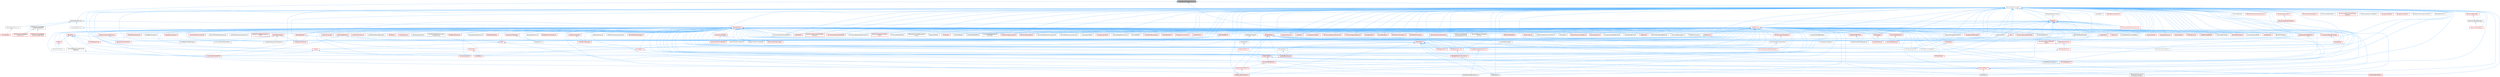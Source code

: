 digraph "WeakObjectPtrTemplatesFwd.h"
{
 // INTERACTIVE_SVG=YES
 // LATEX_PDF_SIZE
  bgcolor="transparent";
  edge [fontname=Helvetica,fontsize=10,labelfontname=Helvetica,labelfontsize=10];
  node [fontname=Helvetica,fontsize=10,shape=box,height=0.2,width=0.4];
  Node1 [id="Node000001",label="WeakObjectPtrTemplatesFwd.h",height=0.2,width=0.4,color="gray40", fillcolor="grey60", style="filled", fontcolor="black",tooltip=" "];
  Node1 -> Node2 [id="edge1_Node000001_Node000002",dir="back",color="steelblue1",style="solid",tooltip=" "];
  Node2 [id="Node000002",label="MeshPaintVisualize.h",height=0.2,width=0.4,color="grey40", fillcolor="white", style="filled",URL="$dc/d5e/MeshPaintVisualize_8h.html",tooltip=" "];
  Node1 -> Node3 [id="edge2_Node000001_Node000003",dir="back",color="steelblue1",style="solid",tooltip=" "];
  Node3 [id="Node000003",label="WeakObjectPtrFwd.h",height=0.2,width=0.4,color="grey40", fillcolor="white", style="filled",URL="$d3/d96/WeakObjectPtrFwd_8h.html",tooltip=" "];
  Node3 -> Node4 [id="edge3_Node000003_Node000004",dir="back",color="steelblue1",style="solid",tooltip=" "];
  Node4 [id="Node000004",label="IObjectModelExtension.h",height=0.2,width=0.4,color="grey40", fillcolor="white", style="filled",URL="$d5/d42/IObjectModelExtension_8h.html",tooltip=" "];
  Node4 -> Node5 [id="edge4_Node000004_Node000005",dir="back",color="steelblue1",style="solid",tooltip=" "];
  Node5 [id="Node000005",label="SectionModel.h",height=0.2,width=0.4,color="red", fillcolor="#FFF0F0", style="filled",URL="$d7/d0c/SectionModel_8h.html",tooltip=" "];
  Node3 -> Node11 [id="edge5_Node000003_Node000011",dir="back",color="steelblue1",style="solid",tooltip=" "];
  Node11 [id="Node000011",label="ScriptDelegateFwd.h",height=0.2,width=0.4,color="grey40", fillcolor="white", style="filled",URL="$d3/d3d/ScriptDelegateFwd_8h.html",tooltip=" "];
  Node11 -> Node12 [id="edge6_Node000011_Node000012",dir="back",color="steelblue1",style="solid",tooltip=" "];
  Node12 [id="Node000012",label="SparseDelegate.h",height=0.2,width=0.4,color="red", fillcolor="#FFF0F0", style="filled",URL="$d6/d92/SparseDelegate_8h.html",tooltip=" "];
  Node12 -> Node13 [id="edge7_Node000012_Node000013",dir="back",color="steelblue1",style="solid",tooltip=" "];
  Node13 [id="Node000013",label="Field.h",height=0.2,width=0.4,color="red", fillcolor="#FFF0F0", style="filled",URL="$d8/db3/Field_8h.html",tooltip=" "];
  Node13 -> Node15 [id="edge8_Node000013_Node000015",dir="back",color="steelblue1",style="solid",tooltip=" "];
  Node15 [id="Node000015",label="BlueprintActionFilter.h",height=0.2,width=0.4,color="red", fillcolor="#FFF0F0", style="filled",URL="$d5/d2a/BlueprintActionFilter_8h.html",tooltip=" "];
  Node15 -> Node212 [id="edge9_Node000015_Node000212",dir="back",color="steelblue1",style="solid",tooltip=" "];
  Node212 [id="Node000212",label="K2Node_MacroInstance.h",height=0.2,width=0.4,color="red", fillcolor="#FFF0F0", style="filled",URL="$d1/d45/K2Node__MacroInstance_8h.html",tooltip=" "];
  Node13 -> Node4157 [id="edge10_Node000013_Node004157",dir="back",color="steelblue1",style="solid",tooltip=" "];
  Node4157 [id="Node004157",label="CoreNet.h",height=0.2,width=0.4,color="red", fillcolor="#FFF0F0", style="filled",URL="$da/d1a/CoreNet_8h.html",tooltip=" "];
  Node4157 -> Node420 [id="edge11_Node004157_Node000420",dir="back",color="steelblue1",style="solid",tooltip=" "];
  Node420 [id="Node000420",label="CoreUObject.h",height=0.2,width=0.4,color="red", fillcolor="#FFF0F0", style="filled",URL="$d0/ded/CoreUObject_8h.html",tooltip=" "];
  Node4157 -> Node1539 [id="edge12_Node004157_Node001539",dir="back",color="steelblue1",style="solid",tooltip=" "];
  Node1539 [id="Node001539",label="CoreUObjectSharedPCH.h",height=0.2,width=0.4,color="red", fillcolor="#FFF0F0", style="filled",URL="$de/d2f/CoreUObjectSharedPCH_8h.html",tooltip=" "];
  Node13 -> Node5051 [id="edge13_Node000013_Node005051",dir="back",color="steelblue1",style="solid",tooltip=" "];
  Node5051 [id="Node005051",label="FieldPath.h",height=0.2,width=0.4,color="red", fillcolor="#FFF0F0", style="filled",URL="$d7/d6c/FieldPath_8h.html",tooltip=" "];
  Node5051 -> Node1214 [id="edge14_Node005051_Node001214",dir="back",color="steelblue1",style="solid",tooltip=" "];
  Node1214 [id="Node001214",label="MovieSceneEvent.h",height=0.2,width=0.4,color="red", fillcolor="#FFF0F0", style="filled",URL="$dc/d97/MovieSceneEvent_8h.html",tooltip=" "];
  Node5051 -> Node5058 [id="edge15_Node005051_Node005058",dir="back",color="steelblue1",style="solid",tooltip=" "];
  Node5058 [id="Node005058",label="WeakFieldPtr.h",height=0.2,width=0.4,color="red", fillcolor="#FFF0F0", style="filled",URL="$da/df4/WeakFieldPtr_8h.html",tooltip=" "];
  Node5058 -> Node1533 [id="edge16_Node005058_Node001533",dir="back",color="steelblue1",style="solid",tooltip=" "];
  Node1533 [id="Node001533",label="BlueprintNodeBinder.h",height=0.2,width=0.4,color="red", fillcolor="#FFF0F0", style="filled",URL="$de/dd8/BlueprintNodeBinder_8h.html",tooltip=" "];
  Node1533 -> Node15 [id="edge17_Node001533_Node000015",dir="back",color="steelblue1",style="solid",tooltip=" "];
  Node5058 -> Node3622 [id="edge18_Node005058_Node003622",dir="back",color="steelblue1",style="solid",tooltip=" "];
  Node3622 [id="Node003622",label="SKismetInspector.h",height=0.2,width=0.4,color="red", fillcolor="#FFF0F0", style="filled",URL="$db/dd1/SKismetInspector_8h.html",tooltip=" "];
  Node3622 -> Node180 [id="edge19_Node003622_Node000180",dir="back",color="steelblue1",style="solid",tooltip=" "];
  Node180 [id="Node000180",label="BlueprintEditor.h",height=0.2,width=0.4,color="red", fillcolor="#FFF0F0", style="filled",URL="$df/d7d/BlueprintEditor_8h.html",tooltip=" "];
  Node180 -> Node181 [id="edge20_Node000180_Node000181",dir="back",color="steelblue1",style="solid",tooltip=" "];
  Node181 [id="Node000181",label="BPVariableDragDropAction.h",height=0.2,width=0.4,color="grey40", fillcolor="white", style="filled",URL="$dd/d23/BPVariableDragDropAction_8h.html",tooltip=" "];
  Node180 -> Node182 [id="edge21_Node000180_Node000182",dir="back",color="steelblue1",style="solid",tooltip=" "];
  Node182 [id="Node000182",label="BlueprintEditorModes.h",height=0.2,width=0.4,color="red", fillcolor="#FFF0F0", style="filled",URL="$d9/d70/BlueprintEditorModes_8h.html",tooltip=" "];
  Node180 -> Node186 [id="edge22_Node000180_Node000186",dir="back",color="steelblue1",style="solid",tooltip=" "];
  Node186 [id="Node000186",label="SBlueprintEditorSelected\lDebugObjectWidget.h",height=0.2,width=0.4,color="grey40", fillcolor="white", style="filled",URL="$de/d6c/SBlueprintEditorSelectedDebugObjectWidget_8h.html",tooltip=" "];
  Node180 -> Node187 [id="edge23_Node000180_Node000187",dir="back",color="steelblue1",style="solid",tooltip=" "];
  Node187 [id="Node000187",label="SMyBlueprint.h",height=0.2,width=0.4,color="grey40", fillcolor="white", style="filled",URL="$d3/d34/SMyBlueprint_8h.html",tooltip=" "];
  Node180 -> Node188 [id="edge24_Node000180_Node000188",dir="back",color="steelblue1",style="solid",tooltip=" "];
  Node188 [id="Node000188",label="SSCSEditor.h",height=0.2,width=0.4,color="grey40", fillcolor="white", style="filled",URL="$d0/d2e/SSCSEditor_8h.html",tooltip=" "];
  Node5058 -> Node572 [id="edge25_Node005058_Node000572",dir="back",color="steelblue1",style="solid",tooltip=" "];
  Node572 [id="Node000572",label="SRigVMDetailsInspector.h",height=0.2,width=0.4,color="grey40", fillcolor="white", style="filled",URL="$df/dfb/SRigVMDetailsInspector_8h.html",tooltip=" "];
  Node3 -> Node5060 [id="edge26_Node000003_Node005060",dir="back",color="steelblue1",style="solid",tooltip=" "];
  Node5060 [id="Node005060",label="VPFullScreenUserWidget\l_PostProcessBase.h",height=0.2,width=0.4,color="grey40", fillcolor="white", style="filled",URL="$d0/dde/VPFullScreenUserWidget__PostProcessBase_8h.html",tooltip=" "];
  Node5060 -> Node5061 [id="edge27_Node005060_Node005061",dir="back",color="steelblue1",style="solid",tooltip=" "];
  Node5061 [id="Node005061",label="VPFullScreenUserWidget\l_PostProcess.h",height=0.2,width=0.4,color="red", fillcolor="#FFF0F0", style="filled",URL="$d2/d26/VPFullScreenUserWidget__PostProcess_8h.html",tooltip=" "];
  Node5060 -> Node2190 [id="edge28_Node005060_Node002190",dir="back",color="steelblue1",style="solid",tooltip=" "];
  Node2190 [id="Node002190",label="VPFullScreenUserWidget\l_PostProcessWithSVE.h",height=0.2,width=0.4,color="red", fillcolor="#FFF0F0", style="filled",URL="$d3/d04/VPFullScreenUserWidget__PostProcessWithSVE_8h.html",tooltip=" "];
  Node3 -> Node5062 [id="edge29_Node000003_Node005062",dir="back",color="steelblue1",style="solid",tooltip=" "];
  Node5062 [id="Node005062",label="WeakObjectPtr.h",height=0.2,width=0.4,color="red", fillcolor="#FFF0F0", style="filled",URL="$d6/d96/WeakObjectPtr_8h.html",tooltip=" "];
  Node5062 -> Node5063 [id="edge30_Node005062_Node005063",dir="back",color="steelblue1",style="solid",tooltip=" "];
  Node5063 [id="Node005063",label="ActorDeferredScriptManager.h",height=0.2,width=0.4,color="grey40", fillcolor="white", style="filled",URL="$d1/dc5/ActorDeferredScriptManager_8h.html",tooltip=" "];
  Node5062 -> Node2415 [id="edge31_Node005062_Node002415",dir="back",color="steelblue1",style="solid",tooltip=" "];
  Node2415 [id="Node002415",label="AnimBank.h",height=0.2,width=0.4,color="red", fillcolor="#FFF0F0", style="filled",URL="$d6/dc9/AnimBank_8h.html",tooltip=" "];
  Node5062 -> Node2601 [id="edge32_Node005062_Node002601",dir="back",color="steelblue1",style="solid",tooltip=" "];
  Node2601 [id="Node002601",label="ArchiveUObjectFromStructured\lArchive.h",height=0.2,width=0.4,color="grey40", fillcolor="white", style="filled",URL="$d2/d52/ArchiveUObjectFromStructuredArchive_8h.html",tooltip=" "];
  Node2601 -> Node1539 [id="edge33_Node002601_Node001539",dir="back",color="steelblue1",style="solid",tooltip=" "];
  Node5062 -> Node1024 [id="edge34_Node005062_Node001024",dir="back",color="steelblue1",style="solid",tooltip=" "];
  Node1024 [id="Node001024",label="AssetCompilingManager.h",height=0.2,width=0.4,color="grey40", fillcolor="white", style="filled",URL="$d2/d23/AssetCompilingManager_8h.html",tooltip=" "];
  Node5062 -> Node1064 [id="edge35_Node005062_Node001064",dir="back",color="steelblue1",style="solid",tooltip=" "];
  Node1064 [id="Node001064",label="AttributeTypes.h",height=0.2,width=0.4,color="red", fillcolor="#FFF0F0", style="filled",URL="$db/d70/AttributeTypes_8h.html",tooltip=" "];
  Node5062 -> Node5064 [id="edge36_Node005062_Node005064",dir="back",color="steelblue1",style="solid",tooltip=" "];
  Node5064 [id="Node005064",label="AudioDeviceHandle.h",height=0.2,width=0.4,color="red", fillcolor="#FFF0F0", style="filled",URL="$d5/db6/AudioDeviceHandle_8h.html",tooltip=" "];
  Node5064 -> Node5065 [id="edge37_Node005064_Node005065",dir="back",color="steelblue1",style="solid",tooltip=" "];
  Node5065 [id="Node005065",label="AudioDeviceManager.h",height=0.2,width=0.4,color="red", fillcolor="#FFF0F0", style="filled",URL="$d2/ded/AudioDeviceManager_8h.html",tooltip=" "];
  Node5062 -> Node5065 [id="edge38_Node005062_Node005065",dir="back",color="steelblue1",style="solid",tooltip=" "];
  Node5062 -> Node181 [id="edge39_Node005062_Node000181",dir="back",color="steelblue1",style="solid",tooltip=" "];
  Node5062 -> Node2621 [id="edge40_Node005062_Node002621",dir="back",color="steelblue1",style="solid",tooltip=" "];
  Node2621 [id="Node002621",label="BezierChannelCurveModel.h",height=0.2,width=0.4,color="red", fillcolor="#FFF0F0", style="filled",URL="$d3/d63/BezierChannelCurveModel_8h.html",tooltip=" "];
  Node5062 -> Node15 [id="edge41_Node005062_Node000015",dir="back",color="steelblue1",style="solid",tooltip=" "];
  Node5062 -> Node2860 [id="edge42_Node005062_Node002860",dir="back",color="steelblue1",style="solid",tooltip=" "];
  Node2860 [id="Node002860",label="BlueprintAsyncActionBase.h",height=0.2,width=0.4,color="red", fillcolor="#FFF0F0", style="filled",URL="$d6/dd0/BlueprintAsyncActionBase_8h.html",tooltip=" "];
  Node5062 -> Node180 [id="edge43_Node005062_Node000180",dir="back",color="steelblue1",style="solid",tooltip=" "];
  Node5062 -> Node5083 [id="edge44_Node005062_Node005083",dir="back",color="steelblue1",style="solid",tooltip=" "];
  Node5083 [id="Node005083",label="BlueprintManagedListDetails.h",height=0.2,width=0.4,color="grey40", fillcolor="white", style="filled",URL="$da/d22/BlueprintManagedListDetails_8h.html",tooltip=" "];
  Node5062 -> Node1533 [id="edge45_Node005062_Node001533",dir="back",color="steelblue1",style="solid",tooltip=" "];
  Node5062 -> Node2653 [id="edge46_Node005062_Node002653",dir="back",color="steelblue1",style="solid",tooltip=" "];
  Node2653 [id="Node002653",label="BoneContainer.h",height=0.2,width=0.4,color="red", fillcolor="#FFF0F0", style="filled",URL="$d9/d68/BoneContainer_8h.html",tooltip=" "];
  Node2653 -> Node2436 [id="edge47_Node002653_Node002436",dir="back",color="steelblue1",style="solid",tooltip=" "];
  Node2436 [id="Node002436",label="AnimSequenceHelpers.h",height=0.2,width=0.4,color="grey40", fillcolor="white", style="filled",URL="$dd/d12/AnimSequenceHelpers_8h.html",tooltip=" "];
  Node2653 -> Node1057 [id="edge48_Node002653_Node001057",dir="back",color="steelblue1",style="solid",tooltip=" "];
  Node1057 [id="Node001057",label="AttributesContainer.h",height=0.2,width=0.4,color="red", fillcolor="#FFF0F0", style="filled",URL="$d7/db7/AttributesContainer_8h.html",tooltip=" "];
  Node1057 -> Node1058 [id="edge49_Node001057_Node001058",dir="back",color="steelblue1",style="solid",tooltip=" "];
  Node1058 [id="Node001058",label="AttributesRuntime.h",height=0.2,width=0.4,color="red", fillcolor="#FFF0F0", style="filled",URL="$dc/dc1/AttributesRuntime_8h.html",tooltip=" "];
  Node1058 -> Node1064 [id="edge50_Node001058_Node001064",dir="back",color="steelblue1",style="solid",tooltip=" "];
  Node5062 -> Node2790 [id="edge51_Node005062_Node002790",dir="back",color="steelblue1",style="solid",tooltip=" "];
  Node2790 [id="Node002790",label="BoolChannelCurveModel.h",height=0.2,width=0.4,color="grey40", fillcolor="white", style="filled",URL="$d0/d51/BoolChannelCurveModel_8h.html",tooltip=" "];
  Node5062 -> Node1641 [id="edge52_Node005062_Node001641",dir="back",color="steelblue1",style="solid",tooltip=" "];
  Node1641 [id="Node001641",label="BrainComponent.h",height=0.2,width=0.4,color="red", fillcolor="#FFF0F0", style="filled",URL="$d6/dc0/BrainComponent_8h.html",tooltip=" "];
  Node5062 -> Node5084 [id="edge53_Node005062_Node005084",dir="back",color="steelblue1",style="solid",tooltip=" "];
  Node5084 [id="Node005084",label="CacheCollectionCustomization.h",height=0.2,width=0.4,color="grey40", fillcolor="white", style="filled",URL="$d7/dfe/CacheCollectionCustomization_8h.html",tooltip=" "];
  Node5062 -> Node2789 [id="edge54_Node005062_Node002789",dir="back",color="steelblue1",style="solid",tooltip=" "];
  Node2789 [id="Node002789",label="ChannelCurveModel.h",height=0.2,width=0.4,color="red", fillcolor="#FFF0F0", style="filled",URL="$de/dfa/ChannelCurveModel_8h.html",tooltip=" "];
  Node2789 -> Node2621 [id="edge55_Node002789_Node002621",dir="back",color="steelblue1",style="solid",tooltip=" "];
  Node2789 -> Node2790 [id="edge56_Node002789_Node002790",dir="back",color="steelblue1",style="solid",tooltip=" "];
  Node2789 -> Node2792 [id="edge57_Node002789_Node002792",dir="back",color="steelblue1",style="solid",tooltip=" "];
  Node2792 [id="Node002792",label="IntegerChannelCurveModel.h",height=0.2,width=0.4,color="grey40", fillcolor="white", style="filled",URL="$df/d26/IntegerChannelCurveModel_8h.html",tooltip=" "];
  Node5062 -> Node3768 [id="edge58_Node005062_Node003768",dir="back",color="steelblue1",style="solid",tooltip=" "];
  Node3768 [id="Node003768",label="CommonUIActionRouterBase.h",height=0.2,width=0.4,color="grey40", fillcolor="white", style="filled",URL="$d9/dd5/CommonUIActionRouterBase_8h.html",tooltip=" "];
  Node5062 -> Node4456 [id="edge59_Node005062_Node004456",dir="back",color="steelblue1",style="solid",tooltip=" "];
  Node4456 [id="Node004456",label="CommonUIVisibilitySubsystem.h",height=0.2,width=0.4,color="grey40", fillcolor="white", style="filled",URL="$d2/d88/CommonUIVisibilitySubsystem_8h.html",tooltip=" "];
  Node5062 -> Node5085 [id="edge60_Node005062_Node005085",dir="back",color="steelblue1",style="solid",tooltip=" "];
  Node5085 [id="Node005085",label="ComponentDelegateBinding.h",height=0.2,width=0.4,color="grey40", fillcolor="white", style="filled",URL="$d2/dc2/ComponentDelegateBinding_8h.html",tooltip=" "];
  Node5062 -> Node1652 [id="edge61_Node005062_Node001652",dir="back",color="steelblue1",style="solid",tooltip=" "];
  Node1652 [id="Node001652",label="ComponentVisualizer.h",height=0.2,width=0.4,color="red", fillcolor="#FFF0F0", style="filled",URL="$d3/d9b/ComponentVisualizer_8h.html",tooltip=" "];
  Node5062 -> Node2793 [id="edge62_Node005062_Node002793",dir="back",color="steelblue1",style="solid",tooltip=" "];
  Node2793 [id="Node002793",label="ConstraintChannelCurveModel.h",height=0.2,width=0.4,color="grey40", fillcolor="white", style="filled",URL="$d9/d5f/ConstraintChannelCurveModel_8h.html",tooltip=" "];
  Node5062 -> Node5086 [id="edge63_Node005062_Node005086",dir="back",color="steelblue1",style="solid",tooltip=" "];
  Node5086 [id="Node005086",label="ContentBundleClient.h",height=0.2,width=0.4,color="grey40", fillcolor="white", style="filled",URL="$db/d4f/ContentBundleClient_8h.html",tooltip=" "];
  Node5062 -> Node5087 [id="edge64_Node005062_Node005087",dir="back",color="steelblue1",style="solid",tooltip=" "];
  Node5087 [id="Node005087",label="ContentBundleContainer.h",height=0.2,width=0.4,color="red", fillcolor="#FFF0F0", style="filled",URL="$d0/d19/ContentBundleContainer_8h.html",tooltip=" "];
  Node5062 -> Node5089 [id="edge65_Node005062_Node005089",dir="back",color="steelblue1",style="solid",tooltip=" "];
  Node5089 [id="Node005089",label="ContentBundleEditor.h",height=0.2,width=0.4,color="grey40", fillcolor="white", style="filled",URL="$dc/d57/ContentBundleEditor_8h.html",tooltip=" "];
  Node5062 -> Node5090 [id="edge66_Node005062_Node005090",dir="back",color="steelblue1",style="solid",tooltip=" "];
  Node5090 [id="Node005090",label="ContentStreaming.h",height=0.2,width=0.4,color="red", fillcolor="#FFF0F0", style="filled",URL="$dd/d05/ContentStreaming_8h.html",tooltip=" "];
  Node5062 -> Node5095 [id="edge67_Node005062_Node005095",dir="back",color="steelblue1",style="solid",tooltip=" "];
  Node5095 [id="Node005095",label="CookCommandlet.h",height=0.2,width=0.4,color="red", fillcolor="#FFF0F0", style="filled",URL="$d2/df7/CookCommandlet_8h.html",tooltip=" "];
  Node5062 -> Node4241 [id="edge68_Node005062_Node004241",dir="back",color="steelblue1",style="solid",tooltip=" "];
  Node4241 [id="Node004241",label="CookOnTheFlyServer.h",height=0.2,width=0.4,color="red", fillcolor="#FFF0F0", style="filled",URL="$dc/dca/CookOnTheFlyServer_8h.html",tooltip=" "];
  Node5062 -> Node4157 [id="edge69_Node005062_Node004157",dir="back",color="steelblue1",style="solid",tooltip=" "];
  Node5062 -> Node420 [id="edge70_Node005062_Node000420",dir="back",color="steelblue1",style="solid",tooltip=" "];
  Node5062 -> Node1539 [id="edge71_Node005062_Node001539",dir="back",color="steelblue1",style="solid",tooltip=" "];
  Node5062 -> Node2010 [id="edge72_Node005062_Node002010",dir="back",color="steelblue1",style="solid",tooltip=" "];
  Node2010 [id="Node002010",label="DataRegistry.h",height=0.2,width=0.4,color="grey40", fillcolor="white", style="filled",URL="$d9/d59/DataRegistry_8h.html",tooltip=" "];
  Node2010 -> Node1081 [id="edge73_Node002010_Node001081",dir="back",color="steelblue1",style="solid",tooltip=" "];
  Node1081 [id="Node001081",label="ReferencePose.h",height=0.2,width=0.4,color="red", fillcolor="#FFF0F0", style="filled",URL="$d7/d7f/ReferencePose_8h.html",tooltip=" "];
  Node5062 -> Node2009 [id="edge74_Node005062_Node002009",dir="back",color="steelblue1",style="solid",tooltip=" "];
  Node2009 [id="Node002009",label="DataRegistryTypes.h",height=0.2,width=0.4,color="grey40", fillcolor="white", style="filled",URL="$de/d7c/DataRegistryTypes_8h.html",tooltip=" "];
  Node2009 -> Node2010 [id="edge75_Node002009_Node002010",dir="back",color="steelblue1",style="solid",tooltip=" "];
  Node5062 -> Node5096 [id="edge76_Node005062_Node005096",dir="back",color="steelblue1",style="solid",tooltip=" "];
  Node5096 [id="Node005096",label="DelayAction.h",height=0.2,width=0.4,color="grey40", fillcolor="white", style="filled",URL="$d0/d3c/DelayAction_8h.html",tooltip=" "];
  Node5062 -> Node5097 [id="edge77_Node005062_Node005097",dir="back",color="steelblue1",style="solid",tooltip=" "];
  Node5097 [id="Node005097",label="DisplayClusterViewport\l_CameraDepthOfField.h",height=0.2,width=0.4,color="grey40", fillcolor="white", style="filled",URL="$df/d89/DisplayClusterViewport__CameraDepthOfField_8h.html",tooltip=" "];
  Node5062 -> Node5098 [id="edge78_Node005062_Node005098",dir="back",color="steelblue1",style="solid",tooltip=" "];
  Node5098 [id="Node005098",label="DisplayClusterWeakStageActor\lPtr.h",height=0.2,width=0.4,color="red", fillcolor="#FFF0F0", style="filled",URL="$d5/d5c/DisplayClusterWeakStageActorPtr_8h.html",tooltip=" "];
  Node5062 -> Node5099 [id="edge79_Node005062_Node005099",dir="back",color="steelblue1",style="solid",tooltip=" "];
  Node5099 [id="Node005099",label="DuplicatedObject.h",height=0.2,width=0.4,color="red", fillcolor="#FFF0F0", style="filled",URL="$d9/d5a/DuplicatedObject_8h.html",tooltip=" "];
  Node5099 -> Node420 [id="edge80_Node005099_Node000420",dir="back",color="steelblue1",style="solid",tooltip=" "];
  Node5062 -> Node5102 [id="edge81_Node005062_Node005102",dir="back",color="steelblue1",style="solid",tooltip=" "];
  Node5102 [id="Node005102",label="EdGraphNode.h",height=0.2,width=0.4,color="red", fillcolor="#FFF0F0", style="filled",URL="$d0/dc0/EdGraphNode_8h.html",tooltip=" "];
  Node5102 -> Node2649 [id="edge82_Node005102_Node002649",dir="back",color="steelblue1",style="solid",tooltip=" "];
  Node2649 [id="Node002649",label="AnimStateAliasNode.h",height=0.2,width=0.4,color="grey40", fillcolor="white", style="filled",URL="$d1/dd2/AnimStateAliasNode_8h.html",tooltip=" "];
  Node5102 -> Node15 [id="edge83_Node005102_Node000015",dir="back",color="steelblue1",style="solid",tooltip=" "];
  Node5102 -> Node180 [id="edge84_Node005102_Node000180",dir="back",color="steelblue1",style="solid",tooltip=" "];
  Node5102 -> Node1536 [id="edge85_Node005102_Node001536",dir="back",color="steelblue1",style="solid",tooltip=" "];
  Node1536 [id="Node001536",label="CompilerResultsLog.h",height=0.2,width=0.4,color="red", fillcolor="#FFF0F0", style="filled",URL="$dc/d68/CompilerResultsLog_8h.html",tooltip=" "];
  Node5102 -> Node1557 [id="edge86_Node005102_Node001557",dir="back",color="steelblue1",style="solid",tooltip=" "];
  Node1557 [id="Node001557",label="EdGraphPin.h",height=0.2,width=0.4,color="red", fillcolor="#FFF0F0", style="filled",URL="$da/d52/EdGraphPin_8h.html",tooltip=" "];
  Node1557 -> Node180 [id="edge87_Node001557_Node000180",dir="back",color="steelblue1",style="solid",tooltip=" "];
  Node1557 -> Node1536 [id="edge88_Node001557_Node001536",dir="back",color="steelblue1",style="solid",tooltip=" "];
  Node1557 -> Node559 [id="edge89_Node001557_Node000559",dir="back",color="steelblue1",style="solid",tooltip=" "];
  Node559 [id="Node000559",label="EdGraphSchema_K2.h",height=0.2,width=0.4,color="red", fillcolor="#FFF0F0", style="filled",URL="$d0/dcf/EdGraphSchema__K2_8h.html",tooltip=" "];
  Node559 -> Node562 [id="edge90_Node000559_Node000562",dir="back",color="steelblue1",style="solid",tooltip=" "];
  Node562 [id="Node000562",label="EdGraphSchema_K2_Actions.h",height=0.2,width=0.4,color="red", fillcolor="#FFF0F0", style="filled",URL="$d8/d9c/EdGraphSchema__K2__Actions_8h.html",tooltip=" "];
  Node562 -> Node187 [id="edge91_Node000562_Node000187",dir="back",color="steelblue1",style="solid",tooltip=" "];
  Node1557 -> Node562 [id="edge92_Node001557_Node000562",dir="back",color="steelblue1",style="solid",tooltip=" "];
  Node1557 -> Node1558 [id="edge93_Node001557_Node001558",dir="back",color="steelblue1",style="solid",tooltip=" "];
  Node1558 [id="Node001558",label="EdGraphToken.h",height=0.2,width=0.4,color="grey40", fillcolor="white", style="filled",URL="$d8/da2/EdGraphToken_8h.html",tooltip=" "];
  Node1558 -> Node1536 [id="edge94_Node001558_Node001536",dir="back",color="steelblue1",style="solid",tooltip=" "];
  Node1557 -> Node1559 [id="edge95_Node001557_Node001559",dir="back",color="steelblue1",style="solid",tooltip=" "];
  Node1559 [id="Node001559",label="EdGraphUtilities.h",height=0.2,width=0.4,color="red", fillcolor="#FFF0F0", style="filled",URL="$da/db8/EdGraphUtilities_8h.html",tooltip=" "];
  Node1557 -> Node737 [id="edge96_Node001557_Node000737",dir="back",color="steelblue1",style="solid",tooltip=" "];
  Node737 [id="Node000737",label="GraphEditorDragDropAction.h",height=0.2,width=0.4,color="red", fillcolor="#FFF0F0", style="filled",URL="$d7/d19/GraphEditorDragDropAction_8h.html",tooltip=" "];
  Node737 -> Node181 [id="edge97_Node000737_Node000181",dir="back",color="steelblue1",style="solid",tooltip=" "];
  Node1557 -> Node212 [id="edge98_Node001557_Node000212",dir="back",color="steelblue1",style="solid",tooltip=" "];
  Node1557 -> Node187 [id="edge99_Node001557_Node000187",dir="back",color="steelblue1",style="solid",tooltip=" "];
  Node1557 -> Node1564 [id="edge100_Node001557_Node001564",dir="back",color="steelblue1",style="solid",tooltip=" "];
  Node1564 [id="Node001564",label="SPinValueInspector.h",height=0.2,width=0.4,color="grey40", fillcolor="white", style="filled",URL="$d6/d85/SPinValueInspector_8h.html",tooltip=" "];
  Node5102 -> Node559 [id="edge101_Node005102_Node000559",dir="back",color="steelblue1",style="solid",tooltip=" "];
  Node5102 -> Node1559 [id="edge102_Node005102_Node001559",dir="back",color="steelblue1",style="solid",tooltip=" "];
  Node5102 -> Node212 [id="edge103_Node005102_Node000212",dir="back",color="steelblue1",style="solid",tooltip=" "];
  Node5102 -> Node5109 [id="edge104_Node005102_Node005109",dir="back",color="steelblue1",style="solid",tooltip=" "];
  Node5109 [id="Node005109",label="MovieSceneDirectorBlueprint\lUtils.h",height=0.2,width=0.4,color="red", fillcolor="#FFF0F0", style="filled",URL="$d3/d44/MovieSceneDirectorBlueprintUtils_8h.html",tooltip=" "];
  Node5109 -> Node5110 [id="edge105_Node005109_Node005110",dir="back",color="steelblue1",style="solid",tooltip=" "];
  Node5110 [id="Node005110",label="MovieSceneEventUtils.h",height=0.2,width=0.4,color="grey40", fillcolor="white", style="filled",URL="$da/d87/MovieSceneEventUtils_8h.html",tooltip=" "];
  Node5102 -> Node486 [id="edge106_Node005102_Node000486",dir="back",color="steelblue1",style="solid",tooltip=" "];
  Node486 [id="Node000486",label="SoundSubmixGraphNode.h",height=0.2,width=0.4,color="grey40", fillcolor="white", style="filled",URL="$d5/d09/SoundSubmixGraphNode_8h.html",tooltip=" "];
  Node5062 -> Node1557 [id="edge107_Node005062_Node001557",dir="back",color="steelblue1",style="solid",tooltip=" "];
  Node5062 -> Node559 [id="edge108_Node005062_Node000559",dir="back",color="steelblue1",style="solid",tooltip=" "];
  Node5062 -> Node562 [id="edge109_Node005062_Node000562",dir="back",color="steelblue1",style="solid",tooltip=" "];
  Node5062 -> Node1558 [id="edge110_Node005062_Node001558",dir="back",color="steelblue1",style="solid",tooltip=" "];
  Node5062 -> Node1559 [id="edge111_Node005062_Node001559",dir="back",color="steelblue1",style="solid",tooltip=" "];
  Node5062 -> Node4020 [id="edge112_Node005062_Node004020",dir="back",color="steelblue1",style="solid",tooltip=" "];
  Node4020 [id="Node004020",label="EditorActorFolders.h",height=0.2,width=0.4,color="grey40", fillcolor="white", style="filled",URL="$d9/dc1/EditorActorFolders_8h.html",tooltip=" "];
  Node5062 -> Node4181 [id="edge113_Node005062_Node004181",dir="back",color="steelblue1",style="solid",tooltip=" "];
  Node4181 [id="Node004181",label="EngineBaseTypes.h",height=0.2,width=0.4,color="red", fillcolor="#FFF0F0", style="filled",URL="$d6/d1a/EngineBaseTypes_8h.html",tooltip=" "];
  Node4181 -> Node3768 [id="edge114_Node004181_Node003768",dir="back",color="steelblue1",style="solid",tooltip=" "];
  Node4181 -> Node1652 [id="edge115_Node004181_Node001652",dir="back",color="steelblue1",style="solid",tooltip=" "];
  Node4181 -> Node2943 [id="edge116_Node004181_Node002943",dir="back",color="steelblue1",style="solid",tooltip=" "];
  Node2943 [id="Node002943",label="LevelEditorSequencerIntegration.h",height=0.2,width=0.4,color="grey40", fillcolor="white", style="filled",URL="$d5/d15/LevelEditorSequencerIntegration_8h.html",tooltip=" "];
  Node4181 -> Node1427 [id="edge117_Node004181_Node001427",dir="back",color="steelblue1",style="solid",tooltip=" "];
  Node1427 [id="Node001427",label="SkinWeightProfileManager.h",height=0.2,width=0.4,color="grey40", fillcolor="white", style="filled",URL="$d4/d83/SkinWeightProfileManager_8h.html",tooltip=" "];
  Node5062 -> Node786 [id="edge118_Node005062_Node000786",dir="back",color="steelblue1",style="solid",tooltip=" "];
  Node786 [id="Node000786",label="ExternalDirtyActorsTracker.h",height=0.2,width=0.4,color="red", fillcolor="#FFF0F0", style="filled",URL="$db/d89/ExternalDirtyActorsTracker_8h.html",tooltip=" "];
  Node5062 -> Node2466 [id="edge119_Node005062_Node002466",dir="back",color="steelblue1",style="solid",tooltip=" "];
  Node2466 [id="Node002466",label="FbxImporter.h",height=0.2,width=0.4,color="grey40", fillcolor="white", style="filled",URL="$d4/dfb/FbxImporter_8h.html",tooltip=" "];
  Node5062 -> Node13 [id="edge120_Node005062_Node000013",dir="back",color="steelblue1",style="solid",tooltip=" "];
  Node5062 -> Node5051 [id="edge121_Node005062_Node005051",dir="back",color="steelblue1",style="solid",tooltip=" "];
  Node5062 -> Node1204 [id="edge122_Node005062_Node001204",dir="back",color="steelblue1",style="solid",tooltip=" "];
  Node1204 [id="Node001204",label="FindInBlueprintManager.h",height=0.2,width=0.4,color="red", fillcolor="#FFF0F0", style="filled",URL="$db/d3b/FindInBlueprintManager_8h.html",tooltip=" "];
  Node5062 -> Node5115 [id="edge123_Node005062_Node005115",dir="back",color="steelblue1",style="solid",tooltip=" "];
  Node5115 [id="Node005115",label="Folder.h",height=0.2,width=0.4,color="red", fillcolor="#FFF0F0", style="filled",URL="$d0/dd2/Folder_8h.html",tooltip=" "];
  Node5115 -> Node4020 [id="edge124_Node005115_Node004020",dir="back",color="steelblue1",style="solid",tooltip=" "];
  Node5062 -> Node3708 [id="edge125_Node005062_Node003708",dir="back",color="steelblue1",style="solid",tooltip=" "];
  Node3708 [id="Node003708",label="FolderModel.h",height=0.2,width=0.4,color="red", fillcolor="#FFF0F0", style="filled",URL="$d4/d1d/FolderModel_8h.html",tooltip=" "];
  Node5062 -> Node1569 [id="edge126_Node005062_Node001569",dir="back",color="steelblue1",style="solid",tooltip=" "];
  Node1569 [id="Node001569",label="GameplayTaskTypes.h",height=0.2,width=0.4,color="red", fillcolor="#FFF0F0", style="filled",URL="$d0/da0/GameplayTaskTypes_8h.html",tooltip=" "];
  Node5062 -> Node5121 [id="edge127_Node005062_Node005121",dir="back",color="steelblue1",style="solid",tooltip=" "];
  Node5121 [id="Node005121",label="GeneratedBlueprintDelegate\lBinding.h",height=0.2,width=0.4,color="grey40", fillcolor="white", style="filled",URL="$d6/d1b/GeneratedBlueprintDelegateBinding_8h.html",tooltip=" "];
  Node5062 -> Node3263 [id="edge128_Node005062_Node003263",dir="back",color="steelblue1",style="solid",tooltip=" "];
  Node3263 [id="Node003263",label="ISequencerChannelInterface.h",height=0.2,width=0.4,color="red", fillcolor="#FFF0F0", style="filled",URL="$d0/dd3/ISequencerChannelInterface_8h.html",tooltip=" "];
  Node3263 -> Node2945 [id="edge129_Node003263_Node002945",dir="back",color="steelblue1",style="solid",tooltip=" "];
  Node2945 [id="Node002945",label="SequencerChannelTraits.h",height=0.2,width=0.4,color="red", fillcolor="#FFF0F0", style="filled",URL="$d6/db9/SequencerChannelTraits_8h.html",tooltip=" "];
  Node5062 -> Node3502 [id="edge130_Node005062_Node003502",dir="back",color="steelblue1",style="solid",tooltip=" "];
  Node3502 [id="Node003502",label="ISequencerSection.h",height=0.2,width=0.4,color="red", fillcolor="#FFF0F0", style="filled",URL="$d7/d4b/ISequencerSection_8h.html",tooltip=" "];
  Node5062 -> Node4498 [id="edge131_Node005062_Node004498",dir="back",color="steelblue1",style="solid",tooltip=" "];
  Node4498 [id="Node004498",label="InputState.h",height=0.2,width=0.4,color="red", fillcolor="#FFF0F0", style="filled",URL="$d7/dfa/InputState_8h.html",tooltip=" "];
  Node5062 -> Node2792 [id="edge132_Node005062_Node002792",dir="back",color="steelblue1",style="solid",tooltip=" "];
  Node5062 -> Node5122 [id="edge133_Node005062_Node005122",dir="back",color="steelblue1",style="solid",tooltip=" "];
  Node5122 [id="Node005122",label="InvisibleToWidgetReflector\lMetaData.h",height=0.2,width=0.4,color="grey40", fillcolor="white", style="filled",URL="$d8/d7c/InvisibleToWidgetReflectorMetaData_8h.html",tooltip=" "];
  Node5062 -> Node5123 [id="edge134_Node005062_Node005123",dir="back",color="steelblue1",style="solid",tooltip=" "];
  Node5123 [id="Node005123",label="LandscapeInfoMap.h",height=0.2,width=0.4,color="grey40", fillcolor="white", style="filled",URL="$d8/dfd/LandscapeInfoMap_8h.html",tooltip=" "];
  Node5062 -> Node5124 [id="edge135_Node005062_Node005124",dir="back",color="steelblue1",style="solid",tooltip=" "];
  Node5124 [id="Node005124",label="LatentActionManager.h",height=0.2,width=0.4,color="red", fillcolor="#FFF0F0", style="filled",URL="$db/dd9/LatentActionManager_8h.html",tooltip=" "];
  Node5124 -> Node5096 [id="edge136_Node005124_Node005096",dir="back",color="steelblue1",style="solid",tooltip=" "];
  Node5062 -> Node5125 [id="edge137_Node005062_Node005125",dir="back",color="steelblue1",style="solid",tooltip=" "];
  Node5125 [id="Node005125",label="LatentActions.h",height=0.2,width=0.4,color="red", fillcolor="#FFF0F0", style="filled",URL="$d8/da4/LatentActions_8h.html",tooltip=" "];
  Node5125 -> Node5096 [id="edge138_Node005125_Node005096",dir="back",color="steelblue1",style="solid",tooltip=" "];
  Node5062 -> Node2943 [id="edge139_Node005062_Node002943",dir="back",color="steelblue1",style="solid",tooltip=" "];
  Node5062 -> Node2604 [id="edge140_Node005062_Node002604",dir="back",color="steelblue1",style="solid",tooltip=" "];
  Node2604 [id="Node002604",label="LevelSequenceObject.h",height=0.2,width=0.4,color="red", fillcolor="#FFF0F0", style="filled",URL="$de/d7c/LevelSequenceObject_8h.html",tooltip=" "];
  Node5062 -> Node5126 [id="edge141_Node005062_Node005126",dir="back",color="steelblue1",style="solid",tooltip=" "];
  Node5126 [id="Node005126",label="MetaData.h",height=0.2,width=0.4,color="red", fillcolor="#FFF0F0", style="filled",URL="$dd/d46/MetaData_8h.html",tooltip=" "];
  Node5126 -> Node420 [id="edge142_Node005126_Node000420",dir="back",color="steelblue1",style="solid",tooltip=" "];
  Node5062 -> Node5109 [id="edge143_Node005062_Node005109",dir="back",color="steelblue1",style="solid",tooltip=" "];
  Node5062 -> Node3314 [id="edge144_Node005062_Node003314",dir="back",color="steelblue1",style="solid",tooltip=" "];
  Node3314 [id="Node003314",label="MovieSceneEntityLedger.h",height=0.2,width=0.4,color="red", fillcolor="#FFF0F0", style="filled",URL="$d6/d4e/MovieSceneEntityLedger_8h.html",tooltip=" "];
  Node5062 -> Node2274 [id="edge145_Node005062_Node002274",dir="back",color="steelblue1",style="solid",tooltip=" "];
  Node2274 [id="Node002274",label="MovieSceneEvalTemplate.h",height=0.2,width=0.4,color="red", fillcolor="#FFF0F0", style="filled",URL="$d2/d6c/MovieSceneEvalTemplate_8h.html",tooltip=" "];
  Node2274 -> Node2281 [id="edge146_Node002274_Node002281",dir="back",color="steelblue1",style="solid",tooltip=" "];
  Node2281 [id="Node002281",label="MovieSceneEvaluationTrack.h",height=0.2,width=0.4,color="grey40", fillcolor="white", style="filled",URL="$d1/de1/MovieSceneEvaluationTrack_8h.html",tooltip=" "];
  Node2281 -> Node2282 [id="edge147_Node002281_Node002282",dir="back",color="steelblue1",style="solid",tooltip=" "];
  Node2282 [id="Node002282",label="MovieSceneEvaluationTemplate.h",height=0.2,width=0.4,color="red", fillcolor="#FFF0F0", style="filled",URL="$d9/d34/MovieSceneEvaluationTemplate_8h.html",tooltip=" "];
  Node5062 -> Node4654 [id="edge148_Node005062_Node004654",dir="back",color="steelblue1",style="solid",tooltip=" "];
  Node4654 [id="Node004654",label="MovieSceneEvaluationField.h",height=0.2,width=0.4,color="red", fillcolor="#FFF0F0", style="filled",URL="$d6/d5d/MovieSceneEvaluationField_8h.html",tooltip=" "];
  Node4654 -> Node3314 [id="edge149_Node004654_Node003314",dir="back",color="steelblue1",style="solid",tooltip=" "];
  Node4654 -> Node2281 [id="edge150_Node004654_Node002281",dir="back",color="steelblue1",style="solid",tooltip=" "];
  Node5062 -> Node3390 [id="edge151_Node005062_Node003390",dir="back",color="steelblue1",style="solid",tooltip=" "];
  Node3390 [id="Node003390",label="MovieSceneEvaluationState.h",height=0.2,width=0.4,color="red", fillcolor="#FFF0F0", style="filled",URL="$d4/d20/MovieSceneEvaluationState_8h.html",tooltip=" "];
  Node5062 -> Node2282 [id="edge152_Node005062_Node002282",dir="back",color="steelblue1",style="solid",tooltip=" "];
  Node5062 -> Node3328 [id="edge153_Node005062_Node003328",dir="back",color="steelblue1",style="solid",tooltip=" "];
  Node3328 [id="Node003328",label="MovieSceneEvaluationTemplate\lInstance.h",height=0.2,width=0.4,color="red", fillcolor="#FFF0F0", style="filled",URL="$dc/d63/MovieSceneEvaluationTemplateInstance_8h.html",tooltip=" "];
  Node5062 -> Node2281 [id="edge154_Node005062_Node002281",dir="back",color="steelblue1",style="solid",tooltip=" "];
  Node5062 -> Node1214 [id="edge155_Node005062_Node001214",dir="back",color="steelblue1",style="solid",tooltip=" "];
  Node5062 -> Node2205 [id="edge156_Node005062_Node002205",dir="back",color="steelblue1",style="solid",tooltip=" "];
  Node2205 [id="Node002205",label="MovieSceneHitProxy.h",height=0.2,width=0.4,color="grey40", fillcolor="white", style="filled",URL="$d0/d01/MovieSceneHitProxy_8h.html",tooltip=" "];
  Node5062 -> Node5127 [id="edge157_Node005062_Node005127",dir="back",color="steelblue1",style="solid",tooltip=" "];
  Node5127 [id="Node005127",label="MovieScenePreAnimatedState.h",height=0.2,width=0.4,color="red", fillcolor="#FFF0F0", style="filled",URL="$d7/d26/MovieScenePreAnimatedState_8h.html",tooltip=" "];
  Node5062 -> Node4659 [id="edge158_Node005062_Node004659",dir="back",color="steelblue1",style="solid",tooltip=" "];
  Node4659 [id="Node004659",label="MovieSceneSequenceHierarchy.h",height=0.2,width=0.4,color="red", fillcolor="#FFF0F0", style="filled",URL="$d0/dd7/MovieSceneSequenceHierarchy_8h.html",tooltip=" "];
  Node5062 -> Node5128 [id="edge159_Node005062_Node005128",dir="back",color="steelblue1",style="solid",tooltip=" "];
  Node5128 [id="Node005128",label="MovieSceneSkeletalAnimation\lRootHitProxy.h",height=0.2,width=0.4,color="grey40", fillcolor="white", style="filled",URL="$de/def/MovieSceneSkeletalAnimationRootHitProxy_8h.html",tooltip=" "];
  Node5062 -> Node4670 [id="edge160_Node005062_Node004670",dir="back",color="steelblue1",style="solid",tooltip=" "];
  Node4670 [id="Node004670",label="MovieSceneSpawnRegister.h",height=0.2,width=0.4,color="red", fillcolor="#FFF0F0", style="filled",URL="$d4/da4/MovieSceneSpawnRegister_8h.html",tooltip=" "];
  Node5062 -> Node3393 [id="edge161_Node005062_Node003393",dir="back",color="steelblue1",style="solid",tooltip=" "];
  Node3393 [id="Node003393",label="MovieSceneSpawnableAnnotation.h",height=0.2,width=0.4,color="grey40", fillcolor="white", style="filled",URL="$d4/db8/MovieSceneSpawnableAnnotation_8h.html",tooltip=" "];
  Node5062 -> Node4660 [id="edge162_Node005062_Node004660",dir="back",color="steelblue1",style="solid",tooltip=" "];
  Node4660 [id="Node004660",label="MovieSceneTrackEvaluation\lField.h",height=0.2,width=0.4,color="red", fillcolor="#FFF0F0", style="filled",URL="$de/d20/MovieSceneTrackEvaluationField_8h.html",tooltip=" "];
  Node5062 -> Node5129 [id="edge163_Node005062_Node005129",dir="back",color="steelblue1",style="solid",tooltip=" "];
  Node5129 [id="Node005129",label="NavigationDirtyArea.h",height=0.2,width=0.4,color="red", fillcolor="#FFF0F0", style="filled",URL="$d3/dac/NavigationDirtyArea_8h.html",tooltip=" "];
  Node5062 -> Node5130 [id="edge164_Node005062_Node005130",dir="back",color="steelblue1",style="solid",tooltip=" "];
  Node5130 [id="Node005130",label="NavigationDirtyElement.h",height=0.2,width=0.4,color="grey40", fillcolor="white", style="filled",URL="$db/ddc/NavigationDirtyElement_8h.html",tooltip=" "];
  Node5062 -> Node5131 [id="edge165_Node005062_Node005131",dir="back",color="steelblue1",style="solid",tooltip=" "];
  Node5131 [id="Node005131",label="NavigationElement.h",height=0.2,width=0.4,color="grey40", fillcolor="white", style="filled",URL="$d7/d42/NavigationElement_8h.html",tooltip=" "];
  Node5062 -> Node5132 [id="edge166_Node005062_Node005132",dir="back",color="steelblue1",style="solid",tooltip=" "];
  Node5132 [id="Node005132",label="NavigationToolFilterData.h",height=0.2,width=0.4,color="red", fillcolor="#FFF0F0", style="filled",URL="$da/db2/NavigationToolFilterData_8h.html",tooltip=" "];
  Node5062 -> Node5133 [id="edge167_Node005062_Node005133",dir="back",color="steelblue1",style="solid",tooltip=" "];
  Node5133 [id="Node005133",label="ObjectKey.h",height=0.2,width=0.4,color="red", fillcolor="#FFF0F0", style="filled",URL="$d8/db9/ObjectKey_8h.html",tooltip=" "];
  Node5133 -> Node1536 [id="edge168_Node005133_Node001536",dir="back",color="steelblue1",style="solid",tooltip=" "];
  Node5133 -> Node5090 [id="edge169_Node005133_Node005090",dir="back",color="steelblue1",style="solid",tooltip=" "];
  Node5133 -> Node1539 [id="edge170_Node005133_Node001539",dir="back",color="steelblue1",style="solid",tooltip=" "];
  Node5133 -> Node5115 [id="edge171_Node005133_Node005115",dir="back",color="steelblue1",style="solid",tooltip=" "];
  Node5133 -> Node2943 [id="edge172_Node005133_Node002943",dir="back",color="steelblue1",style="solid",tooltip=" "];
  Node5062 -> Node5141 [id="edge173_Node005062_Node005141",dir="back",color="steelblue1",style="solid",tooltip=" "];
  Node5141 [id="Node005141",label="ObjectPositioning.h",height=0.2,width=0.4,color="grey40", fillcolor="white", style="filled",URL="$d8/dfe/ObjectPositioning_8h.html",tooltip=" "];
  Node5062 -> Node5142 [id="edge174_Node005062_Node005142",dir="back",color="steelblue1",style="solid",tooltip=" "];
  Node5142 [id="Node005142",label="PackageReload.h",height=0.2,width=0.4,color="red", fillcolor="#FFF0F0", style="filled",URL="$d9/d25/PackageReload_8h.html",tooltip=" "];
  Node5062 -> Node5143 [id="edge175_Node005062_Node005143",dir="back",color="steelblue1",style="solid",tooltip=" "];
  Node5143 [id="Node005143",label="ParticleEmitterInstanceOwner.h",height=0.2,width=0.4,color="grey40", fillcolor="white", style="filled",URL="$d7/d74/ParticleEmitterInstanceOwner_8h.html",tooltip=" "];
  Node5062 -> Node5144 [id="edge176_Node005062_Node005144",dir="back",color="steelblue1",style="solid",tooltip=" "];
  Node5144 [id="Node005144",label="ParticlePerfStatsManager.h",height=0.2,width=0.4,color="red", fillcolor="#FFF0F0", style="filled",URL="$dd/db3/ParticlePerfStatsManager_8h.html",tooltip=" "];
  Node5062 -> Node1682 [id="edge177_Node005062_Node001682",dir="back",color="steelblue1",style="solid",tooltip=" "];
  Node1682 [id="Node001682",label="PathFollowingComponent.h",height=0.2,width=0.4,color="red", fillcolor="#FFF0F0", style="filled",URL="$d5/d0b/PathFollowingComponent_8h.html",tooltip=" "];
  Node5062 -> Node5146 [id="edge178_Node005062_Node005146",dir="back",color="steelblue1",style="solid",tooltip=" "];
  Node5146 [id="Node005146",label="PersistentObjectPtr.h",height=0.2,width=0.4,color="red", fillcolor="#FFF0F0", style="filled",URL="$d0/dda/PersistentObjectPtr_8h.html",tooltip=" "];
  Node5146 -> Node420 [id="edge179_Node005146_Node000420",dir="back",color="steelblue1",style="solid",tooltip=" "];
  Node5146 -> Node1539 [id="edge180_Node005146_Node001539",dir="back",color="steelblue1",style="solid",tooltip=" "];
  Node5146 -> Node13 [id="edge181_Node005146_Node000013",dir="back",color="steelblue1",style="solid",tooltip=" "];
  Node5062 -> Node5147 [id="edge182_Node005062_Node005147",dir="back",color="steelblue1",style="solid",tooltip=" "];
  Node5147 [id="Node005147",label="PlatformInterfaceBase.h",height=0.2,width=0.4,color="red", fillcolor="#FFF0F0", style="filled",URL="$d5/dbe/PlatformInterfaceBase_8h.html",tooltip=" "];
  Node5062 -> Node5150 [id="edge183_Node005062_Node005150",dir="back",color="steelblue1",style="solid",tooltip=" "];
  Node5150 [id="Node005150",label="PointerVariants.h",height=0.2,width=0.4,color="red", fillcolor="#FFF0F0", style="filled",URL="$d8/d7c/PointerVariants_8h.html",tooltip=" "];
  Node5062 -> Node5158 [id="edge184_Node005062_Node005158",dir="back",color="steelblue1",style="solid",tooltip=" "];
  Node5158 [id="Node005158",label="PrecomputedVolumetricLightmap.h",height=0.2,width=0.4,color="grey40", fillcolor="white", style="filled",URL="$d8/d75/PrecomputedVolumetricLightmap_8h.html",tooltip=" "];
  Node5062 -> Node4945 [id="edge185_Node005062_Node004945",dir="back",color="steelblue1",style="solid",tooltip=" "];
  Node4945 [id="Node004945",label="PreviewMeshCollectionFactory.h",height=0.2,width=0.4,color="grey40", fillcolor="white", style="filled",URL="$d4/de1/PreviewMeshCollectionFactory_8h.html",tooltip=" "];
  Node5062 -> Node5159 [id="edge186_Node005062_Node005159",dir="back",color="steelblue1",style="solid",tooltip=" "];
  Node5159 [id="Node005159",label="PreviewMode.h",height=0.2,width=0.4,color="grey40", fillcolor="white", style="filled",URL="$d4/da8/PreviewMode_8h.html",tooltip=" "];
  Node5062 -> Node4142 [id="edge187_Node005062_Node004142",dir="back",color="steelblue1",style="solid",tooltip=" "];
  Node4142 [id="Node004142",label="PropertyEditorDelegates.h",height=0.2,width=0.4,color="red", fillcolor="#FFF0F0", style="filled",URL="$db/dfa/PropertyEditorDelegates_8h.html",tooltip=" "];
  Node4142 -> Node3622 [id="edge188_Node004142_Node003622",dir="back",color="steelblue1",style="solid",tooltip=" "];
  Node4142 -> Node572 [id="edge189_Node004142_Node000572",dir="back",color="steelblue1",style="solid",tooltip=" "];
  Node5062 -> Node3606 [id="edge190_Node005062_Node003606",dir="back",color="steelblue1",style="solid",tooltip=" "];
  Node3606 [id="Node003606",label="PropertyPermissionList.h",height=0.2,width=0.4,color="red", fillcolor="#FFF0F0", style="filled",URL="$d8/d27/PropertyPermissionList_8h.html",tooltip=" "];
  Node5062 -> Node1081 [id="edge191_Node005062_Node001081",dir="back",color="steelblue1",style="solid",tooltip=" "];
  Node5062 -> Node4716 [id="edge192_Node005062_Node004716",dir="back",color="steelblue1",style="solid",tooltip=" "];
  Node4716 [id="Node004716",label="ReflectionMetadata.h",height=0.2,width=0.4,color="red", fillcolor="#FFF0F0", style="filled",URL="$db/d0d/ReflectionMetadata_8h.html",tooltip=" "];
  Node5062 -> Node2815 [id="edge193_Node005062_Node002815",dir="back",color="steelblue1",style="solid",tooltip=" "];
  Node2815 [id="Node002815",label="RichCurveEditorModel.h",height=0.2,width=0.4,color="grey40", fillcolor="white", style="filled",URL="$d9/d48/RichCurveEditorModel_8h.html",tooltip=" "];
  Node5062 -> Node526 [id="edge194_Node005062_Node000526",dir="back",color="steelblue1",style="solid",tooltip=" "];
  Node526 [id="Node000526",label="RigVMGraphDetailCustomization.h",height=0.2,width=0.4,color="grey40", fillcolor="white", style="filled",URL="$da/d8c/RigVMGraphDetailCustomization_8h.html",tooltip=" "];
  Node5062 -> Node3496 [id="edge195_Node005062_Node003496",dir="back",color="steelblue1",style="solid",tooltip=" "];
  Node3496 [id="Node003496",label="RigVMUserWorkflow.h",height=0.2,width=0.4,color="red", fillcolor="#FFF0F0", style="filled",URL="$dd/dd0/RigVMUserWorkflow_8h.html",tooltip=" "];
  Node3496 -> Node676 [id="edge196_Node003496_Node000676",dir="back",color="steelblue1",style="solid",tooltip=" "];
  Node676 [id="Node000676",label="RigVMUserWorkflowRegistry.h",height=0.2,width=0.4,color="grey40", fillcolor="white", style="filled",URL="$da/d27/RigVMUserWorkflowRegistry_8h.html",tooltip=" "];
  Node5062 -> Node676 [id="edge197_Node005062_Node000676",dir="back",color="steelblue1",style="solid",tooltip=" "];
  Node5062 -> Node186 [id="edge198_Node005062_Node000186",dir="back",color="steelblue1",style="solid",tooltip=" "];
  Node5062 -> Node3676 [id="edge199_Node005062_Node003676",dir="back",color="steelblue1",style="solid",tooltip=" "];
  Node3676 [id="Node003676",label="SCSVImportOptions.h",height=0.2,width=0.4,color="grey40", fillcolor="white", style="filled",URL="$d7/dfe/SCSVImportOptions_8h.html",tooltip=" "];
  Node5062 -> Node506 [id="edge200_Node005062_Node000506",dir="back",color="steelblue1",style="solid",tooltip=" "];
  Node506 [id="Node000506",label="SGraphNode.h",height=0.2,width=0.4,color="red", fillcolor="#FFF0F0", style="filled",URL="$d2/d30/SGraphNode_8h.html",tooltip=" "];
  Node506 -> Node486 [id="edge201_Node000506_Node000486",dir="back",color="steelblue1",style="solid",tooltip=" "];
  Node5062 -> Node3622 [id="edge202_Node005062_Node003622",dir="back",color="steelblue1",style="solid",tooltip=" "];
  Node5062 -> Node1564 [id="edge203_Node005062_Node001564",dir="back",color="steelblue1",style="solid",tooltip=" "];
  Node5062 -> Node572 [id="edge204_Node005062_Node000572",dir="back",color="steelblue1",style="solid",tooltip=" "];
  Node5062 -> Node188 [id="edge205_Node005062_Node000188",dir="back",color="steelblue1",style="solid",tooltip=" "];
  Node5062 -> Node3783 [id="edge206_Node005062_Node003783",dir="back",color="steelblue1",style="solid",tooltip=" "];
  Node3783 [id="Node003783",label="SWorldPartitionBuildNavigation\lDialog.h",height=0.2,width=0.4,color="grey40", fillcolor="white", style="filled",URL="$d0/d61/SWorldPartitionBuildNavigationDialog_8h.html",tooltip=" "];
  Node5062 -> Node3717 [id="edge207_Node005062_Node003717",dir="back",color="steelblue1",style="solid",tooltip=" "];
  Node3717 [id="Node003717",label="SequenceModel.h",height=0.2,width=0.4,color="grey40", fillcolor="white", style="filled",URL="$d4/d28/SequenceModel_8h.html",tooltip=" "];
  Node5062 -> Node2945 [id="edge208_Node005062_Node002945",dir="back",color="steelblue1",style="solid",tooltip=" "];
  Node5062 -> Node5160 [id="edge209_Node005062_Node005160",dir="back",color="steelblue1",style="solid",tooltip=" "];
  Node5160 [id="Node005160",label="SkeletonRemappingRegistry.h",height=0.2,width=0.4,color="grey40", fillcolor="white", style="filled",URL="$da/d1a/SkeletonRemappingRegistry_8h.html",tooltip=" "];
  Node5062 -> Node4237 [id="edge210_Node005062_Node004237",dir="back",color="steelblue1",style="solid",tooltip=" "];
  Node4237 [id="Node004237",label="SkinnedAssetCompiler.h",height=0.2,width=0.4,color="red", fillcolor="#FFF0F0", style="filled",URL="$d0/da2/SkinnedAssetCompiler_8h.html",tooltip=" "];
  Node5062 -> Node4748 [id="edge211_Node005062_Node004748",dir="back",color="steelblue1",style="solid",tooltip=" "];
  Node4748 [id="Node004748",label="SlateSound.h",height=0.2,width=0.4,color="red", fillcolor="#FFF0F0", style="filled",URL="$da/d5f/SlateSound_8h.html",tooltip=" "];
  Node5062 -> Node5161 [id="edge212_Node005062_Node005161",dir="back",color="steelblue1",style="solid",tooltip=" "];
  Node5161 [id="Node005161",label="SoundEffectBase.h",height=0.2,width=0.4,color="red", fillcolor="#FFF0F0", style="filled",URL="$de/d9a/SoundEffectBase_8h.html",tooltip=" "];
  Node5062 -> Node486 [id="edge213_Node005062_Node000486",dir="back",color="steelblue1",style="solid",tooltip=" "];
  Node5062 -> Node5186 [id="edge214_Node005062_Node005186",dir="back",color="steelblue1",style="solid",tooltip=" "];
  Node5186 [id="Node005186",label="SoundWaveCompiler.h",height=0.2,width=0.4,color="grey40", fillcolor="white", style="filled",URL="$d3/da5/SoundWaveCompiler_8h.html",tooltip=" "];
  Node5062 -> Node5187 [id="edge215_Node005062_Node005187",dir="back",color="steelblue1",style="solid",tooltip=" "];
  Node5187 [id="Node005187",label="SourceCodeNavigation.h",height=0.2,width=0.4,color="grey40", fillcolor="white", style="filled",URL="$d4/d49/SourceCodeNavigation_8h.html",tooltip=" "];
  Node5062 -> Node12 [id="edge216_Node005062_Node000012",dir="back",color="steelblue1",style="solid",tooltip=" "];
  Node5062 -> Node2391 [id="edge217_Node005062_Node002391",dir="back",color="steelblue1",style="solid",tooltip=" "];
  Node2391 [id="Node002391",label="StateTargets.h",height=0.2,width=0.4,color="red", fillcolor="#FFF0F0", style="filled",URL="$de/d0d/StateTargets_8h.html",tooltip=" "];
  Node2391 -> Node2396 [id="edge218_Node002391_Node002396",dir="back",color="steelblue1",style="solid",tooltip=" "];
  Node2396 [id="Node002396",label="TransformProxy.h",height=0.2,width=0.4,color="red", fillcolor="#FFF0F0", style="filled",URL="$dc/d4e/TransformProxy_8h.html",tooltip=" "];
  Node5062 -> Node4478 [id="edge219_Node005062_Node004478",dir="back",color="steelblue1",style="solid",tooltip=" "];
  Node4478 [id="Node004478",label="StateTreeNodeRef.h",height=0.2,width=0.4,color="red", fillcolor="#FFF0F0", style="filled",URL="$de/dc3/StateTreeNodeRef_8h.html",tooltip=" "];
  Node5062 -> Node5188 [id="edge220_Node005062_Node005188",dir="back",color="steelblue1",style="solid",tooltip=" "];
  Node5188 [id="Node005188",label="StaticLightingBuildContext.h",height=0.2,width=0.4,color="grey40", fillcolor="white", style="filled",URL="$da/db4/StaticLightingBuildContext_8h.html",tooltip=" "];
  Node5062 -> Node5189 [id="edge221_Node005062_Node005189",dir="back",color="steelblue1",style="solid",tooltip=" "];
  Node5189 [id="Node005189",label="StaticMeshCompiler.h",height=0.2,width=0.4,color="red", fillcolor="#FFF0F0", style="filled",URL="$dd/db2/StaticMeshCompiler_8h.html",tooltip=" "];
  Node5062 -> Node5190 [id="edge222_Node005062_Node005190",dir="back",color="steelblue1",style="solid",tooltip=" "];
  Node5190 [id="Node005190",label="StaticMeshLight.h",height=0.2,width=0.4,color="red", fillcolor="#FFF0F0", style="filled",URL="$d0/d77/StaticMeshLight_8h.html",tooltip=" "];
  Node5062 -> Node5192 [id="edge223_Node005062_Node005192",dir="back",color="steelblue1",style="solid",tooltip=" "];
  Node5192 [id="Node005192",label="ToolContextInterfaces.h",height=0.2,width=0.4,color="red", fillcolor="#FFF0F0", style="filled",URL="$dd/d61/ToolContextInterfaces_8h.html",tooltip=" "];
  Node5192 -> Node4549 [id="edge224_Node005192_Node004549",dir="back",color="steelblue1",style="solid",tooltip=" "];
  Node4549 [id="Node004549",label="InteractionMechanic.h",height=0.2,width=0.4,color="red", fillcolor="#FFF0F0", style="filled",URL="$df/d30/InteractionMechanic_8h.html",tooltip=" "];
  Node5062 -> Node7 [id="edge225_Node005062_Node000007",dir="back",color="steelblue1",style="solid",tooltip=" "];
  Node7 [id="Node000007",label="TrackModel.h",height=0.2,width=0.4,color="red", fillcolor="#FFF0F0", style="filled",URL="$db/d94/TrackModel_8h.html",tooltip=" "];
  Node5062 -> Node10 [id="edge226_Node005062_Node000010",dir="back",color="steelblue1",style="solid",tooltip=" "];
  Node10 [id="Node000010",label="TrackRowModel.h",height=0.2,width=0.4,color="grey40", fillcolor="white", style="filled",URL="$d8/db5/TrackRowModel_8h.html",tooltip=" "];
  Node5062 -> Node2396 [id="edge227_Node005062_Node002396",dir="back",color="steelblue1",style="solid",tooltip=" "];
  Node5062 -> Node5058 [id="edge228_Node005062_Node005058",dir="back",color="steelblue1",style="solid",tooltip=" "];
  Node5062 -> Node4770 [id="edge229_Node005062_Node004770",dir="back",color="steelblue1",style="solid",tooltip=" "];
  Node4770 [id="Node004770",label="WorldPartitionActorDesc.h",height=0.2,width=0.4,color="red", fillcolor="#FFF0F0", style="filled",URL="$d8/d60/WorldPartitionActorDesc_8h.html",tooltip=" "];
  Node5062 -> Node5204 [id="edge230_Node005062_Node005204",dir="back",color="steelblue1",style="solid",tooltip=" "];
  Node5204 [id="Node005204",label="WorldPartitionHandle.h",height=0.2,width=0.4,color="red", fillcolor="#FFF0F0", style="filled",URL="$dd/da4/WorldPartitionHandle_8h.html",tooltip=" "];
  Node1 -> Node5206 [id="edge231_Node000001_Node005206",dir="back",color="steelblue1",style="solid",tooltip=" "];
  Node5206 [id="Node005206",label="WeakObjectPtrTemplates.h",height=0.2,width=0.4,color="grey40", fillcolor="white", style="filled",URL="$d8/d3b/WeakObjectPtrTemplates_8h.html",tooltip=" "];
  Node5206 -> Node2436 [id="edge232_Node005206_Node002436",dir="back",color="steelblue1",style="solid",tooltip=" "];
  Node5206 -> Node2649 [id="edge233_Node005206_Node002649",dir="back",color="steelblue1",style="solid",tooltip=" "];
  Node5206 -> Node5207 [id="edge234_Node005206_Node005207",dir="back",color="steelblue1",style="solid",tooltip=" "];
  Node5207 [id="Node005207",label="AssetTypeActions_SoundBase.h",height=0.2,width=0.4,color="grey40", fillcolor="white", style="filled",URL="$db/d4e/AssetTypeActions__SoundBase_8h.html",tooltip=" "];
  Node5206 -> Node1057 [id="edge235_Node005206_Node001057",dir="back",color="steelblue1",style="solid",tooltip=" "];
  Node5206 -> Node1058 [id="edge236_Node005206_Node001058",dir="back",color="steelblue1",style="solid",tooltip=" "];
  Node5206 -> Node282 [id="edge237_Node005206_Node000282",dir="back",color="steelblue1",style="solid",tooltip=" "];
  Node282 [id="Node000282",label="AudioMeter.h",height=0.2,width=0.4,color="grey40", fillcolor="white", style="filled",URL="$de/db0/AudioMeter_8h.html",tooltip=" "];
  Node5206 -> Node181 [id="edge238_Node005206_Node000181",dir="back",color="steelblue1",style="solid",tooltip=" "];
  Node5206 -> Node2621 [id="edge239_Node005206_Node002621",dir="back",color="steelblue1",style="solid",tooltip=" "];
  Node5206 -> Node15 [id="edge240_Node005206_Node000015",dir="back",color="steelblue1",style="solid",tooltip=" "];
  Node5206 -> Node180 [id="edge241_Node005206_Node000180",dir="back",color="steelblue1",style="solid",tooltip=" "];
  Node5206 -> Node182 [id="edge242_Node005206_Node000182",dir="back",color="steelblue1",style="solid",tooltip=" "];
  Node5206 -> Node5083 [id="edge243_Node005206_Node005083",dir="back",color="steelblue1",style="solid",tooltip=" "];
  Node5206 -> Node2790 [id="edge244_Node005206_Node002790",dir="back",color="steelblue1",style="solid",tooltip=" "];
  Node5206 -> Node2789 [id="edge245_Node005206_Node002789",dir="back",color="steelblue1",style="solid",tooltip=" "];
  Node5206 -> Node910 [id="edge246_Node005206_Node000910",dir="back",color="steelblue1",style="solid",tooltip=" "];
  Node910 [id="Node000910",label="ChaosMoverSimulation.h",height=0.2,width=0.4,color="red", fillcolor="#FFF0F0", style="filled",URL="$d4/d18/ChaosMoverSimulation_8h.html",tooltip=" "];
  Node5206 -> Node3633 [id="edge247_Node005206_Node003633",dir="back",color="steelblue1",style="solid",tooltip=" "];
  Node3633 [id="Node003633",label="ClassIconFinder.h",height=0.2,width=0.4,color="red", fillcolor="#FFF0F0", style="filled",URL="$dc/d62/ClassIconFinder_8h.html",tooltip=" "];
  Node5206 -> Node1536 [id="edge248_Node005206_Node001536",dir="back",color="steelblue1",style="solid",tooltip=" "];
  Node5206 -> Node1652 [id="edge249_Node005206_Node001652",dir="back",color="steelblue1",style="solid",tooltip=" "];
  Node5206 -> Node2793 [id="edge250_Node005206_Node002793",dir="back",color="steelblue1",style="solid",tooltip=" "];
  Node5206 -> Node5208 [id="edge251_Node005206_Node005208",dir="back",color="steelblue1",style="solid",tooltip=" "];
  Node5208 [id="Node005208",label="Core.h",height=0.2,width=0.4,color="red", fillcolor="#FFF0F0", style="filled",URL="$d6/dd7/Core_8h.html",tooltip=" "];
  Node5208 -> Node420 [id="edge252_Node005208_Node000420",dir="back",color="steelblue1",style="solid",tooltip=" "];
  Node5206 -> Node5209 [id="edge253_Node005206_Node005209",dir="back",color="steelblue1",style="solid",tooltip=" "];
  Node5209 [id="Node005209",label="CoreMinimal.h",height=0.2,width=0.4,color="red", fillcolor="#FFF0F0", style="filled",URL="$d7/d67/CoreMinimal_8h.html",tooltip=" "];
  Node5209 -> Node2649 [id="edge254_Node005209_Node002649",dir="back",color="steelblue1",style="solid",tooltip=" "];
  Node5209 -> Node5207 [id="edge255_Node005209_Node005207",dir="back",color="steelblue1",style="solid",tooltip=" "];
  Node5209 -> Node1064 [id="edge256_Node005209_Node001064",dir="back",color="steelblue1",style="solid",tooltip=" "];
  Node5209 -> Node5065 [id="edge257_Node005209_Node005065",dir="back",color="steelblue1",style="solid",tooltip=" "];
  Node5209 -> Node181 [id="edge258_Node005209_Node000181",dir="back",color="steelblue1",style="solid",tooltip=" "];
  Node5209 -> Node15 [id="edge259_Node005209_Node000015",dir="back",color="steelblue1",style="solid",tooltip=" "];
  Node5209 -> Node2860 [id="edge260_Node005209_Node002860",dir="back",color="steelblue1",style="solid",tooltip=" "];
  Node5209 -> Node180 [id="edge261_Node005209_Node000180",dir="back",color="steelblue1",style="solid",tooltip=" "];
  Node5209 -> Node182 [id="edge262_Node005209_Node000182",dir="back",color="steelblue1",style="solid",tooltip=" "];
  Node5209 -> Node5083 [id="edge263_Node005209_Node005083",dir="back",color="steelblue1",style="solid",tooltip=" "];
  Node5209 -> Node1533 [id="edge264_Node005209_Node001533",dir="back",color="steelblue1",style="solid",tooltip=" "];
  Node5209 -> Node2653 [id="edge265_Node005209_Node002653",dir="back",color="steelblue1",style="solid",tooltip=" "];
  Node5209 -> Node1641 [id="edge266_Node005209_Node001641",dir="back",color="steelblue1",style="solid",tooltip=" "];
  Node5209 -> Node3633 [id="edge267_Node005209_Node003633",dir="back",color="steelblue1",style="solid",tooltip=" "];
  Node5209 -> Node1536 [id="edge268_Node005209_Node001536",dir="back",color="steelblue1",style="solid",tooltip=" "];
  Node5209 -> Node5085 [id="edge269_Node005209_Node005085",dir="back",color="steelblue1",style="solid",tooltip=" "];
  Node5209 -> Node1652 [id="edge270_Node005209_Node001652",dir="back",color="steelblue1",style="solid",tooltip=" "];
  Node5209 -> Node5086 [id="edge271_Node005209_Node005086",dir="back",color="steelblue1",style="solid",tooltip=" "];
  Node5209 -> Node5087 [id="edge272_Node005209_Node005087",dir="back",color="steelblue1",style="solid",tooltip=" "];
  Node5209 -> Node5089 [id="edge273_Node005209_Node005089",dir="back",color="steelblue1",style="solid",tooltip=" "];
  Node5209 -> Node5090 [id="edge274_Node005209_Node005090",dir="back",color="steelblue1",style="solid",tooltip=" "];
  Node5209 -> Node5208 [id="edge275_Node005209_Node005208",dir="back",color="steelblue1",style="solid",tooltip=" "];
  Node5209 -> Node5633 [id="edge276_Node005209_Node005633",dir="back",color="steelblue1",style="solid",tooltip=" "];
  Node5633 [id="Node005633",label="CoreSharedPCH.h",height=0.2,width=0.4,color="grey40", fillcolor="white", style="filled",URL="$d8/de5/CoreSharedPCH_8h.html",tooltip=" "];
  Node5633 -> Node1539 [id="edge277_Node005633_Node001539",dir="back",color="steelblue1",style="solid",tooltip=" "];
  Node5209 -> Node2010 [id="edge278_Node005209_Node002010",dir="back",color="steelblue1",style="solid",tooltip=" "];
  Node5209 -> Node2009 [id="edge279_Node005209_Node002009",dir="back",color="steelblue1",style="solid",tooltip=" "];
  Node5209 -> Node5096 [id="edge280_Node005209_Node005096",dir="back",color="steelblue1",style="solid",tooltip=" "];
  Node5209 -> Node4013 [id="edge281_Node005209_Node004013",dir="back",color="steelblue1",style="solid",tooltip=" "];
  Node4013 [id="Node004013",label="DesignerExtension.h",height=0.2,width=0.4,color="red", fillcolor="#FFF0F0", style="filled",URL="$d2/d1b/DesignerExtension_8h.html",tooltip=" "];
  Node5209 -> Node5097 [id="edge282_Node005209_Node005097",dir="back",color="steelblue1",style="solid",tooltip=" "];
  Node5209 -> Node5099 [id="edge283_Node005209_Node005099",dir="back",color="steelblue1",style="solid",tooltip=" "];
  Node5209 -> Node5102 [id="edge284_Node005209_Node005102",dir="back",color="steelblue1",style="solid",tooltip=" "];
  Node5209 -> Node1557 [id="edge285_Node005209_Node001557",dir="back",color="steelblue1",style="solid",tooltip=" "];
  Node5209 -> Node559 [id="edge286_Node005209_Node000559",dir="back",color="steelblue1",style="solid",tooltip=" "];
  Node5209 -> Node562 [id="edge287_Node005209_Node000562",dir="back",color="steelblue1",style="solid",tooltip=" "];
  Node5209 -> Node1558 [id="edge288_Node005209_Node001558",dir="back",color="steelblue1",style="solid",tooltip=" "];
  Node5209 -> Node1559 [id="edge289_Node005209_Node001559",dir="back",color="steelblue1",style="solid",tooltip=" "];
  Node5209 -> Node2466 [id="edge290_Node005209_Node002466",dir="back",color="steelblue1",style="solid",tooltip=" "];
  Node5209 -> Node1204 [id="edge291_Node005209_Node001204",dir="back",color="steelblue1",style="solid",tooltip=" "];
  Node5209 -> Node1569 [id="edge292_Node005209_Node001569",dir="back",color="steelblue1",style="solid",tooltip=" "];
  Node5209 -> Node5121 [id="edge293_Node005209_Node005121",dir="back",color="steelblue1",style="solid",tooltip=" "];
  Node5209 -> Node1866 [id="edge294_Node005209_Node001866",dir="back",color="steelblue1",style="solid",tooltip=" "];
  Node1866 [id="Node001866",label="GraphEditor.h",height=0.2,width=0.4,color="red", fillcolor="#FFF0F0", style="filled",URL="$dc/dc5/GraphEditor_8h.html",tooltip=" "];
  Node1866 -> Node180 [id="edge295_Node001866_Node000180",dir="back",color="steelblue1",style="solid",tooltip=" "];
  Node1866 -> Node506 [id="edge296_Node001866_Node000506",dir="back",color="steelblue1",style="solid",tooltip=" "];
  Node5209 -> Node737 [id="edge297_Node005209_Node000737",dir="back",color="steelblue1",style="solid",tooltip=" "];
  Node5209 -> Node2942 [id="edge298_Node005209_Node002942",dir="back",color="steelblue1",style="solid",tooltip=" "];
  Node2942 [id="Node002942",label="ISequencer.h",height=0.2,width=0.4,color="red", fillcolor="#FFF0F0", style="filled",URL="$d7/d1d/ISequencer_8h.html",tooltip=" "];
  Node2942 -> Node2943 [id="edge299_Node002942_Node002943",dir="back",color="steelblue1",style="solid",tooltip=" "];
  Node2942 -> Node2945 [id="edge300_Node002942_Node002945",dir="back",color="steelblue1",style="solid",tooltip=" "];
  Node5209 -> Node3502 [id="edge301_Node005209_Node003502",dir="back",color="steelblue1",style="solid",tooltip=" "];
  Node5209 -> Node2547 [id="edge302_Node005209_Node002547",dir="back",color="steelblue1",style="solid",tooltip=" "];
  Node2547 [id="Node002547",label="IStereoLayers.h",height=0.2,width=0.4,color="red", fillcolor="#FFF0F0", style="filled",URL="$dd/d40/IStereoLayers_8h.html",tooltip=" "];
  Node5209 -> Node4498 [id="edge303_Node005209_Node004498",dir="back",color="steelblue1",style="solid",tooltip=" "];
  Node5209 -> Node4549 [id="edge304_Node005209_Node004549",dir="back",color="steelblue1",style="solid",tooltip=" "];
  Node5209 -> Node5122 [id="edge305_Node005209_Node005122",dir="back",color="steelblue1",style="solid",tooltip=" "];
  Node5209 -> Node212 [id="edge306_Node005209_Node000212",dir="back",color="steelblue1",style="solid",tooltip=" "];
  Node5209 -> Node5123 [id="edge307_Node005209_Node005123",dir="back",color="steelblue1",style="solid",tooltip=" "];
  Node5209 -> Node5125 [id="edge308_Node005209_Node005125",dir="back",color="steelblue1",style="solid",tooltip=" "];
  Node5209 -> Node2943 [id="edge309_Node005209_Node002943",dir="back",color="steelblue1",style="solid",tooltip=" "];
  Node5209 -> Node2604 [id="edge310_Node005209_Node002604",dir="back",color="steelblue1",style="solid",tooltip=" "];
  Node5209 -> Node2 [id="edge311_Node005209_Node000002",dir="back",color="steelblue1",style="solid",tooltip=" "];
  Node5209 -> Node2755 [id="edge312_Node005209_Node002755",dir="back",color="steelblue1",style="solid",tooltip=" "];
  Node2755 [id="Node002755",label="MovieScene.h",height=0.2,width=0.4,color="red", fillcolor="#FFF0F0", style="filled",URL="$df/da9/MovieScene_8h.html",tooltip=" "];
  Node5209 -> Node2274 [id="edge313_Node005209_Node002274",dir="back",color="steelblue1",style="solid",tooltip=" "];
  Node5209 -> Node4654 [id="edge314_Node005209_Node004654",dir="back",color="steelblue1",style="solid",tooltip=" "];
  Node5209 -> Node3390 [id="edge315_Node005209_Node003390",dir="back",color="steelblue1",style="solid",tooltip=" "];
  Node5209 -> Node2282 [id="edge316_Node005209_Node002282",dir="back",color="steelblue1",style="solid",tooltip=" "];
  Node5209 -> Node2281 [id="edge317_Node005209_Node002281",dir="back",color="steelblue1",style="solid",tooltip=" "];
  Node5209 -> Node4662 [id="edge318_Node005209_Node004662",dir="back",color="steelblue1",style="solid",tooltip=" "];
  Node4662 [id="Node004662",label="MovieSceneObjectBindingID.h",height=0.2,width=0.4,color="red", fillcolor="#FFF0F0", style="filled",URL="$db/d1f/MovieSceneObjectBindingID_8h.html",tooltip=" "];
  Node4662 -> Node2755 [id="edge319_Node004662_Node002755",dir="back",color="steelblue1",style="solid",tooltip=" "];
  Node5209 -> Node4659 [id="edge320_Node005209_Node004659",dir="back",color="steelblue1",style="solid",tooltip=" "];
  Node5209 -> Node4670 [id="edge321_Node005209_Node004670",dir="back",color="steelblue1",style="solid",tooltip=" "];
  Node5209 -> Node5142 [id="edge322_Node005209_Node005142",dir="back",color="steelblue1",style="solid",tooltip=" "];
  Node5209 -> Node1682 [id="edge323_Node005209_Node001682",dir="back",color="steelblue1",style="solid",tooltip=" "];
  Node5209 -> Node5147 [id="edge324_Node005209_Node005147",dir="back",color="steelblue1",style="solid",tooltip=" "];
  Node5209 -> Node5158 [id="edge325_Node005209_Node005158",dir="back",color="steelblue1",style="solid",tooltip=" "];
  Node5209 -> Node4945 [id="edge326_Node005209_Node004945",dir="back",color="steelblue1",style="solid",tooltip=" "];
  Node5209 -> Node5159 [id="edge327_Node005209_Node005159",dir="back",color="steelblue1",style="solid",tooltip=" "];
  Node5209 -> Node6970 [id="edge328_Node005209_Node006970",dir="back",color="steelblue1",style="solid",tooltip=" "];
  Node6970 [id="Node006970",label="PropertyAccess.h",height=0.2,width=0.4,color="red", fillcolor="#FFF0F0", style="filled",URL="$d8/d93/PropertyAccess_8h.html",tooltip=" "];
  Node5209 -> Node3606 [id="edge329_Node005209_Node003606",dir="back",color="steelblue1",style="solid",tooltip=" "];
  Node5209 -> Node1081 [id="edge330_Node005209_Node001081",dir="back",color="steelblue1",style="solid",tooltip=" "];
  Node5209 -> Node4716 [id="edge331_Node005209_Node004716",dir="back",color="steelblue1",style="solid",tooltip=" "];
  Node5209 -> Node598 [id="edge332_Node005209_Node000598",dir="back",color="steelblue1",style="solid",tooltip=" "];
  Node598 [id="Node000598",label="RigVMEdGraphNode.h",height=0.2,width=0.4,color="red", fillcolor="#FFF0F0", style="filled",URL="$d8/dcd/RigVMEdGraphNode_8h.html",tooltip=" "];
  Node5209 -> Node526 [id="edge333_Node005209_Node000526",dir="back",color="steelblue1",style="solid",tooltip=" "];
  Node5209 -> Node3496 [id="edge334_Node005209_Node003496",dir="back",color="steelblue1",style="solid",tooltip=" "];
  Node5209 -> Node676 [id="edge335_Node005209_Node000676",dir="back",color="steelblue1",style="solid",tooltip=" "];
  Node5209 -> Node3676 [id="edge336_Node005209_Node003676",dir="back",color="steelblue1",style="solid",tooltip=" "];
  Node5209 -> Node506 [id="edge337_Node005209_Node000506",dir="back",color="steelblue1",style="solid",tooltip=" "];
  Node5209 -> Node3728 [id="edge338_Node005209_Node003728",dir="back",color="steelblue1",style="solid",tooltip=" "];
  Node3728 [id="Node003728",label="SKismetDebugTreeView.h",height=0.2,width=0.4,color="grey40", fillcolor="white", style="filled",URL="$dc/df5/SKismetDebugTreeView_8h.html",tooltip=" "];
  Node3728 -> Node1564 [id="edge339_Node003728_Node001564",dir="back",color="steelblue1",style="solid",tooltip=" "];
  Node5209 -> Node3622 [id="edge340_Node005209_Node003622",dir="back",color="steelblue1",style="solid",tooltip=" "];
  Node5209 -> Node187 [id="edge341_Node005209_Node000187",dir="back",color="steelblue1",style="solid",tooltip=" "];
  Node5209 -> Node1564 [id="edge342_Node005209_Node001564",dir="back",color="steelblue1",style="solid",tooltip=" "];
  Node5209 -> Node572 [id="edge343_Node005209_Node000572",dir="back",color="steelblue1",style="solid",tooltip=" "];
  Node5209 -> Node188 [id="edge344_Node005209_Node000188",dir="back",color="steelblue1",style="solid",tooltip=" "];
  Node5209 -> Node3950 [id="edge345_Node005209_Node003950",dir="back",color="steelblue1",style="solid",tooltip=" "];
  Node3950 [id="Node003950",label="STimecodeProvider.h",height=0.2,width=0.4,color="grey40", fillcolor="white", style="filled",URL="$d6/d66/STimecodeProvider_8h.html",tooltip=" "];
  Node5209 -> Node2405 [id="edge346_Node005209_Node002405",dir="back",color="steelblue1",style="solid",tooltip=" "];
  Node2405 [id="Node002405",label="Selection.h",height=0.2,width=0.4,color="red", fillcolor="#FFF0F0", style="filled",URL="$d9/d60/Editor_2UnrealEd_2Public_2Selection_8h.html",tooltip=" "];
  Node5209 -> Node2110 [id="edge347_Node005209_Node002110",dir="back",color="steelblue1",style="solid",tooltip=" "];
  Node2110 [id="Node002110",label="SkeletalMeshTypes.h",height=0.2,width=0.4,color="red", fillcolor="#FFF0F0", style="filled",URL="$d5/d0c/SkeletalMeshTypes_8h.html",tooltip=" "];
  Node5209 -> Node5160 [id="edge348_Node005209_Node005160",dir="back",color="steelblue1",style="solid",tooltip=" "];
  Node5209 -> Node4748 [id="edge349_Node005209_Node004748",dir="back",color="steelblue1",style="solid",tooltip=" "];
  Node5209 -> Node4957 [id="edge350_Node005209_Node004957",dir="back",color="steelblue1",style="solid",tooltip=" "];
  Node4957 [id="Node004957",label="SoundCueFactoryNew.h",height=0.2,width=0.4,color="grey40", fillcolor="white", style="filled",URL="$d4/dbd/SoundCueFactoryNew_8h.html",tooltip=" "];
  Node5209 -> Node5161 [id="edge351_Node005209_Node005161",dir="back",color="steelblue1",style="solid",tooltip=" "];
  Node5209 -> Node4958 [id="edge352_Node005209_Node004958",dir="back",color="steelblue1",style="solid",tooltip=" "];
  Node4958 [id="Node004958",label="SoundFactory.h",height=0.2,width=0.4,color="red", fillcolor="#FFF0F0", style="filled",URL="$d1/d68/SoundFactory_8h.html",tooltip=" "];
  Node5209 -> Node486 [id="edge353_Node005209_Node000486",dir="back",color="steelblue1",style="solid",tooltip=" "];
  Node5209 -> Node5187 [id="edge354_Node005209_Node005187",dir="back",color="steelblue1",style="solid",tooltip=" "];
  Node5209 -> Node2391 [id="edge355_Node005209_Node002391",dir="back",color="steelblue1",style="solid",tooltip=" "];
  Node5209 -> Node5188 [id="edge356_Node005209_Node005188",dir="back",color="steelblue1",style="solid",tooltip=" "];
  Node5209 -> Node5190 [id="edge357_Node005209_Node005190",dir="back",color="steelblue1",style="solid",tooltip=" "];
  Node5209 -> Node5192 [id="edge358_Node005209_Node005192",dir="back",color="steelblue1",style="solid",tooltip=" "];
  Node5209 -> Node2396 [id="edge359_Node005209_Node002396",dir="back",color="steelblue1",style="solid",tooltip=" "];
  Node5209 -> Node7328 [id="edge360_Node005209_Node007328",dir="back",color="steelblue1",style="solid",tooltip=" "];
  Node7328 [id="Node007328",label="WatchPointViewer.h",height=0.2,width=0.4,color="grey40", fillcolor="white", style="filled",URL="$db/d8c/WatchPointViewer_8h.html",tooltip=" "];
  Node5209 -> Node4770 [id="edge361_Node005209_Node004770",dir="back",color="steelblue1",style="solid",tooltip=" "];
  Node5209 -> Node5204 [id="edge362_Node005209_Node005204",dir="back",color="steelblue1",style="solid",tooltip=" "];
  Node5206 -> Node4157 [id="edge363_Node005206_Node004157",dir="back",color="steelblue1",style="solid",tooltip=" "];
  Node5206 -> Node5633 [id="edge364_Node005206_Node005633",dir="back",color="steelblue1",style="solid",tooltip=" "];
  Node5206 -> Node7355 [id="edge365_Node005206_Node007355",dir="back",color="steelblue1",style="solid",tooltip=" "];
  Node7355 [id="Node007355",label="Delegate.h",height=0.2,width=0.4,color="red", fillcolor="#FFF0F0", style="filled",URL="$d4/d80/Delegate_8h.html",tooltip=" "];
  Node7355 -> Node1024 [id="edge366_Node007355_Node001024",dir="back",color="steelblue1",style="solid",tooltip=" "];
  Node7355 -> Node15 [id="edge367_Node007355_Node000015",dir="back",color="steelblue1",style="solid",tooltip=" "];
  Node7355 -> Node180 [id="edge368_Node007355_Node000180",dir="back",color="steelblue1",style="solid",tooltip=" "];
  Node7355 -> Node5083 [id="edge369_Node007355_Node005083",dir="back",color="steelblue1",style="solid",tooltip=" "];
  Node7355 -> Node5208 [id="edge370_Node007355_Node005208",dir="back",color="steelblue1",style="solid",tooltip=" "];
  Node7355 -> Node5209 [id="edge371_Node007355_Node005209",dir="back",color="steelblue1",style="solid",tooltip=" "];
  Node7355 -> Node4157 [id="edge372_Node007355_Node004157",dir="back",color="steelblue1",style="solid",tooltip=" "];
  Node7355 -> Node5633 [id="edge373_Node007355_Node005633",dir="back",color="steelblue1",style="solid",tooltip=" "];
  Node7355 -> Node13 [id="edge374_Node007355_Node000013",dir="back",color="steelblue1",style="solid",tooltip=" "];
  Node7355 -> Node1204 [id="edge375_Node007355_Node001204",dir="back",color="steelblue1",style="solid",tooltip=" "];
  Node7355 -> Node1866 [id="edge376_Node007355_Node001866",dir="back",color="steelblue1",style="solid",tooltip=" "];
  Node7355 -> Node2942 [id="edge377_Node007355_Node002942",dir="back",color="steelblue1",style="solid",tooltip=" "];
  Node7355 -> Node2755 [id="edge378_Node007355_Node002755",dir="back",color="steelblue1",style="solid",tooltip=" "];
  Node7355 -> Node5109 [id="edge379_Node007355_Node005109",dir="back",color="steelblue1",style="solid",tooltip=" "];
  Node7355 -> Node3316 [id="edge380_Node007355_Node003316",dir="back",color="steelblue1",style="solid",tooltip=" "];
  Node3316 [id="Node003316",label="MovieSceneEntitySystemRunner.h",height=0.2,width=0.4,color="red", fillcolor="#FFF0F0", style="filled",URL="$d3/db8/MovieSceneEntitySystemRunner_8h.html",tooltip=" "];
  Node7355 -> Node3390 [id="edge381_Node007355_Node003390",dir="back",color="steelblue1",style="solid",tooltip=" "];
  Node7355 -> Node4142 [id="edge382_Node007355_Node004142",dir="back",color="steelblue1",style="solid",tooltip=" "];
  Node7355 -> Node3496 [id="edge383_Node007355_Node003496",dir="back",color="steelblue1",style="solid",tooltip=" "];
  Node7355 -> Node676 [id="edge384_Node007355_Node000676",dir="back",color="steelblue1",style="solid",tooltip=" "];
  Node7355 -> Node186 [id="edge385_Node007355_Node000186",dir="back",color="steelblue1",style="solid",tooltip=" "];
  Node7355 -> Node3676 [id="edge386_Node007355_Node003676",dir="back",color="steelblue1",style="solid",tooltip=" "];
  Node7355 -> Node3728 [id="edge387_Node007355_Node003728",dir="back",color="steelblue1",style="solid",tooltip=" "];
  Node7355 -> Node3622 [id="edge388_Node007355_Node003622",dir="back",color="steelblue1",style="solid",tooltip=" "];
  Node7355 -> Node572 [id="edge389_Node007355_Node000572",dir="back",color="steelblue1",style="solid",tooltip=" "];
  Node7355 -> Node188 [id="edge390_Node007355_Node000188",dir="back",color="steelblue1",style="solid",tooltip=" "];
  Node7355 -> Node2405 [id="edge391_Node007355_Node002405",dir="back",color="steelblue1",style="solid",tooltip=" "];
  Node7355 -> Node12 [id="edge392_Node007355_Node000012",dir="back",color="steelblue1",style="solid",tooltip=" "];
  Node7355 -> Node2396 [id="edge393_Node007355_Node002396",dir="back",color="steelblue1",style="solid",tooltip=" "];
  Node5206 -> Node7986 [id="edge394_Node005206_Node007986",dir="back",color="steelblue1",style="solid",tooltip=" "];
  Node7986 [id="Node007986",label="DelegateInstancesImpl.h",height=0.2,width=0.4,color="grey40", fillcolor="white", style="filled",URL="$d5/dc6/DelegateInstancesImpl_8h.html",tooltip=" "];
  Node7986 -> Node7355 [id="edge395_Node007986_Node007355",dir="back",color="steelblue1",style="solid",tooltip=" "];
  Node5206 -> Node4013 [id="edge396_Node005206_Node004013",dir="back",color="steelblue1",style="solid",tooltip=" "];
  Node5206 -> Node559 [id="edge397_Node005206_Node000559",dir="back",color="steelblue1",style="solid",tooltip=" "];
  Node5206 -> Node562 [id="edge398_Node005206_Node000562",dir="back",color="steelblue1",style="solid",tooltip=" "];
  Node5206 -> Node1559 [id="edge399_Node005206_Node001559",dir="back",color="steelblue1",style="solid",tooltip=" "];
  Node5206 -> Node5051 [id="edge400_Node005206_Node005051",dir="back",color="steelblue1",style="solid",tooltip=" "];
  Node5206 -> Node1204 [id="edge401_Node005206_Node001204",dir="back",color="steelblue1",style="solid",tooltip=" "];
  Node5206 -> Node3708 [id="edge402_Node005206_Node003708",dir="back",color="steelblue1",style="solid",tooltip=" "];
  Node5206 -> Node7722 [id="edge403_Node005206_Node007722",dir="back",color="steelblue1",style="solid",tooltip=" "];
  Node7722 [id="Node007722",label="FractureSettings.h",height=0.2,width=0.4,color="grey40", fillcolor="white", style="filled",URL="$dd/dbb/FractureSettings_8h.html",tooltip=" "];
  Node5206 -> Node1866 [id="edge404_Node005206_Node001866",dir="back",color="steelblue1",style="solid",tooltip=" "];
  Node5206 -> Node737 [id="edge405_Node005206_Node000737",dir="back",color="steelblue1",style="solid",tooltip=" "];
  Node5206 -> Node4762 [id="edge406_Node005206_Node004762",dir="back",color="steelblue1",style="solid",tooltip=" "];
  Node4762 [id="Node004762",label="IMovieSceneCustomClockSource.h",height=0.2,width=0.4,color="red", fillcolor="#FFF0F0", style="filled",URL="$df/d47/IMovieSceneCustomClockSource_8h.html",tooltip=" "];
  Node5206 -> Node2942 [id="edge407_Node005206_Node002942",dir="back",color="steelblue1",style="solid",tooltip=" "];
  Node5206 -> Node3502 [id="edge408_Node005206_Node003502",dir="back",color="steelblue1",style="solid",tooltip=" "];
  Node5206 -> Node2547 [id="edge409_Node005206_Node002547",dir="back",color="steelblue1",style="solid",tooltip=" "];
  Node5206 -> Node4498 [id="edge410_Node005206_Node004498",dir="back",color="steelblue1",style="solid",tooltip=" "];
  Node5206 -> Node2792 [id="edge411_Node005206_Node002792",dir="back",color="steelblue1",style="solid",tooltip=" "];
  Node5206 -> Node4549 [id="edge412_Node005206_Node004549",dir="back",color="steelblue1",style="solid",tooltip=" "];
  Node5206 -> Node212 [id="edge413_Node005206_Node000212",dir="back",color="steelblue1",style="solid",tooltip=" "];
  Node5206 -> Node2604 [id="edge414_Node005206_Node002604",dir="back",color="steelblue1",style="solid",tooltip=" "];
  Node5206 -> Node304 [id="edge415_Node005206_Node000304",dir="back",color="steelblue1",style="solid",tooltip=" "];
  Node304 [id="Node000304",label="MetasoundAssetBase.h",height=0.2,width=0.4,color="red", fillcolor="#FFF0F0", style="filled",URL="$d5/d81/MetasoundAssetBase_8h.html",tooltip=" "];
  Node5206 -> Node346 [id="edge416_Node005206_Node000346",dir="back",color="steelblue1",style="solid",tooltip=" "];
  Node346 [id="Node000346",label="MetasoundAssetKey.h",height=0.2,width=0.4,color="red", fillcolor="#FFF0F0", style="filled",URL="$d9/d63/MetasoundAssetKey_8h.html",tooltip=" "];
  Node346 -> Node347 [id="edge417_Node000346_Node000347",dir="back",color="steelblue1",style="solid",tooltip=" "];
  Node347 [id="Node000347",label="MetasoundAssetManager.h",height=0.2,width=0.4,color="grey40", fillcolor="white", style="filled",URL="$dd/da3/MetasoundAssetManager_8h.html",tooltip=" "];
  Node347 -> Node304 [id="edge418_Node000347_Node000304",dir="back",color="steelblue1",style="solid",tooltip=" "];
  Node5206 -> Node347 [id="edge419_Node005206_Node000347",dir="back",color="steelblue1",style="solid",tooltip=" "];
  Node5206 -> Node2755 [id="edge420_Node005206_Node002755",dir="back",color="steelblue1",style="solid",tooltip=" "];
  Node5206 -> Node4674 [id="edge421_Node005206_Node004674",dir="back",color="steelblue1",style="solid",tooltip=" "];
  Node4674 [id="Node004674",label="MovieSceneCondition.h",height=0.2,width=0.4,color="red", fillcolor="#FFF0F0", style="filled",URL="$d2/d61/MovieSceneCondition_8h.html",tooltip=" "];
  Node4674 -> Node4675 [id="edge422_Node004674_Node004675",dir="back",color="steelblue1",style="solid",tooltip=" "];
  Node4675 [id="Node004675",label="MovieSceneGroupCondition.h",height=0.2,width=0.4,color="red", fillcolor="#FFF0F0", style="filled",URL="$dd/da9/MovieSceneGroupCondition_8h.html",tooltip=" "];
  Node5206 -> Node5109 [id="edge423_Node005206_Node005109",dir="back",color="steelblue1",style="solid",tooltip=" "];
  Node5206 -> Node3316 [id="edge424_Node005206_Node003316",dir="back",color="steelblue1",style="solid",tooltip=" "];
  Node5206 -> Node2274 [id="edge425_Node005206_Node002274",dir="back",color="steelblue1",style="solid",tooltip=" "];
  Node5206 -> Node4654 [id="edge426_Node005206_Node004654",dir="back",color="steelblue1",style="solid",tooltip=" "];
  Node5206 -> Node3390 [id="edge427_Node005206_Node003390",dir="back",color="steelblue1",style="solid",tooltip=" "];
  Node5206 -> Node2282 [id="edge428_Node005206_Node002282",dir="back",color="steelblue1",style="solid",tooltip=" "];
  Node5206 -> Node3328 [id="edge429_Node005206_Node003328",dir="back",color="steelblue1",style="solid",tooltip=" "];
  Node5206 -> Node2281 [id="edge430_Node005206_Node002281",dir="back",color="steelblue1",style="solid",tooltip=" "];
  Node5206 -> Node1214 [id="edge431_Node005206_Node001214",dir="back",color="steelblue1",style="solid",tooltip=" "];
  Node5206 -> Node5110 [id="edge432_Node005206_Node005110",dir="back",color="steelblue1",style="solid",tooltip=" "];
  Node5206 -> Node4675 [id="edge433_Node005206_Node004675",dir="back",color="steelblue1",style="solid",tooltip=" "];
  Node5206 -> Node7894 [id="edge434_Node005206_Node007894",dir="back",color="steelblue1",style="solid",tooltip=" "];
  Node7894 [id="Node007894",label="MovieSceneInterrogation.h",height=0.2,width=0.4,color="red", fillcolor="#FFF0F0", style="filled",URL="$d5/d49/MovieSceneInterrogation_8h.html",tooltip=" "];
  Node5206 -> Node2288 [id="edge435_Node005206_Node002288",dir="back",color="steelblue1",style="solid",tooltip=" "];
  Node2288 [id="Node002288",label="MovieSceneMediaData.h",height=0.2,width=0.4,color="grey40", fillcolor="white", style="filled",URL="$de/db0/MovieSceneMediaData_8h.html",tooltip=" "];
  Node5206 -> Node4662 [id="edge436_Node005206_Node004662",dir="back",color="steelblue1",style="solid",tooltip=" "];
  Node5206 -> Node2269 [id="edge437_Node005206_Node002269",dir="back",color="steelblue1",style="solid",tooltip=" "];
  Node2269 [id="Node002269",label="MovieScenePreAnimatedCapture\lSource.h",height=0.2,width=0.4,color="red", fillcolor="#FFF0F0", style="filled",URL="$d8/dd1/MovieScenePreAnimatedCaptureSource_8h.html",tooltip=" "];
  Node5206 -> Node5127 [id="edge438_Node005206_Node005127",dir="back",color="steelblue1",style="solid",tooltip=" "];
  Node5206 -> Node4659 [id="edge439_Node005206_Node004659",dir="back",color="steelblue1",style="solid",tooltip=" "];
  Node5206 -> Node4687 [id="edge440_Node005206_Node004687",dir="back",color="steelblue1",style="solid",tooltip=" "];
  Node4687 [id="Node004687",label="MovieSceneSequenceWeights.h",height=0.2,width=0.4,color="grey40", fillcolor="white", style="filled",URL="$de/dc7/MovieSceneSequenceWeights_8h.html",tooltip=" "];
  Node5206 -> Node4670 [id="edge441_Node005206_Node004670",dir="back",color="steelblue1",style="solid",tooltip=" "];
  Node5206 -> Node3393 [id="edge442_Node005206_Node003393",dir="back",color="steelblue1",style="solid",tooltip=" "];
  Node5206 -> Node4660 [id="edge443_Node005206_Node004660",dir="back",color="steelblue1",style="solid",tooltip=" "];
  Node5206 -> Node4690 [id="edge444_Node005206_Node004690",dir="back",color="steelblue1",style="solid",tooltip=" "];
  Node4690 [id="Node004690",label="NavigationModifier.h",height=0.2,width=0.4,color="red", fillcolor="#FFF0F0", style="filled",URL="$d8/d86/NavigationModifier_8h.html",tooltip=" "];
  Node5206 -> Node7089 [id="edge445_Node005206_Node007089",dir="back",color="steelblue1",style="solid",tooltip=" "];
  Node7089 [id="Node007089",label="NavigationToolTrack.h",height=0.2,width=0.4,color="red", fillcolor="#FFF0F0", style="filled",URL="$d8/d98/NavigationToolTrack_8h.html",tooltip=" "];
  Node5206 -> Node5142 [id="edge446_Node005206_Node005142",dir="back",color="steelblue1",style="solid",tooltip=" "];
  Node5206 -> Node6970 [id="edge447_Node005206_Node006970",dir="back",color="steelblue1",style="solid",tooltip=" "];
  Node5206 -> Node4142 [id="edge448_Node005206_Node004142",dir="back",color="steelblue1",style="solid",tooltip=" "];
  Node5206 -> Node7987 [id="edge449_Node005206_Node007987",dir="back",color="steelblue1",style="solid",tooltip=" "];
  Node7987 [id="Node007987",label="RemoteControlComponentsUtils.h",height=0.2,width=0.4,color="grey40", fillcolor="white", style="filled",URL="$df/d82/RemoteControlComponentsUtils_8h.html",tooltip=" "];
  Node5206 -> Node2815 [id="edge450_Node005206_Node002815",dir="back",color="steelblue1",style="solid",tooltip=" "];
  Node5206 -> Node598 [id="edge451_Node005206_Node000598",dir="back",color="steelblue1",style="solid",tooltip=" "];
  Node5206 -> Node186 [id="edge452_Node005206_Node000186",dir="back",color="steelblue1",style="solid",tooltip=" "];
  Node5206 -> Node3676 [id="edge453_Node005206_Node003676",dir="back",color="steelblue1",style="solid",tooltip=" "];
  Node5206 -> Node506 [id="edge454_Node005206_Node000506",dir="back",color="steelblue1",style="solid",tooltip=" "];
  Node5206 -> Node3925 [id="edge455_Node005206_Node003925",dir="back",color="steelblue1",style="solid",tooltip=" "];
  Node3925 [id="Node003925",label="SKeyEditInterface.h",height=0.2,width=0.4,color="grey40", fillcolor="white", style="filled",URL="$da/d3b/SKeyEditInterface_8h.html",tooltip=" "];
  Node5206 -> Node3728 [id="edge456_Node005206_Node003728",dir="back",color="steelblue1",style="solid",tooltip=" "];
  Node5206 -> Node3622 [id="edge457_Node005206_Node003622",dir="back",color="steelblue1",style="solid",tooltip=" "];
  Node5206 -> Node187 [id="edge458_Node005206_Node000187",dir="back",color="steelblue1",style="solid",tooltip=" "];
  Node5206 -> Node1564 [id="edge459_Node005206_Node001564",dir="back",color="steelblue1",style="solid",tooltip=" "];
  Node5206 -> Node572 [id="edge460_Node005206_Node000572",dir="back",color="steelblue1",style="solid",tooltip=" "];
  Node5206 -> Node188 [id="edge461_Node005206_Node000188",dir="back",color="steelblue1",style="solid",tooltip=" "];
  Node5206 -> Node3950 [id="edge462_Node005206_Node003950",dir="back",color="steelblue1",style="solid",tooltip=" "];
  Node5206 -> Node3783 [id="edge463_Node005206_Node003783",dir="back",color="steelblue1",style="solid",tooltip=" "];
  Node5206 -> Node2405 [id="edge464_Node005206_Node002405",dir="back",color="steelblue1",style="solid",tooltip=" "];
  Node5206 -> Node3717 [id="edge465_Node005206_Node003717",dir="back",color="steelblue1",style="solid",tooltip=" "];
  Node5206 -> Node2945 [id="edge466_Node005206_Node002945",dir="back",color="steelblue1",style="solid",tooltip=" "];
  Node5206 -> Node2110 [id="edge467_Node005206_Node002110",dir="back",color="steelblue1",style="solid",tooltip=" "];
  Node5206 -> Node1427 [id="edge468_Node005206_Node001427",dir="back",color="steelblue1",style="solid",tooltip=" "];
  Node5206 -> Node4957 [id="edge469_Node005206_Node004957",dir="back",color="steelblue1",style="solid",tooltip=" "];
  Node5206 -> Node5161 [id="edge470_Node005206_Node005161",dir="back",color="steelblue1",style="solid",tooltip=" "];
  Node5206 -> Node4958 [id="edge471_Node005206_Node004958",dir="back",color="steelblue1",style="solid",tooltip=" "];
  Node5206 -> Node486 [id="edge472_Node005206_Node000486",dir="back",color="steelblue1",style="solid",tooltip=" "];
  Node5206 -> Node2391 [id="edge473_Node005206_Node002391",dir="back",color="steelblue1",style="solid",tooltip=" "];
  Node5206 -> Node5192 [id="edge474_Node005206_Node005192",dir="back",color="steelblue1",style="solid",tooltip=" "];
  Node5206 -> Node7 [id="edge475_Node005206_Node000007",dir="back",color="steelblue1",style="solid",tooltip=" "];
  Node5206 -> Node10 [id="edge476_Node005206_Node000010",dir="back",color="steelblue1",style="solid",tooltip=" "];
  Node5206 -> Node2396 [id="edge477_Node005206_Node002396",dir="back",color="steelblue1",style="solid",tooltip=" "];
  Node5206 -> Node7328 [id="edge478_Node005206_Node007328",dir="back",color="steelblue1",style="solid",tooltip=" "];
  Node5206 -> Node5058 [id="edge479_Node005206_Node005058",dir="back",color="steelblue1",style="solid",tooltip=" "];
  Node5206 -> Node4770 [id="edge480_Node005206_Node004770",dir="back",color="steelblue1",style="solid",tooltip=" "];
  Node5206 -> Node5204 [id="edge481_Node005206_Node005204",dir="back",color="steelblue1",style="solid",tooltip=" "];
}
